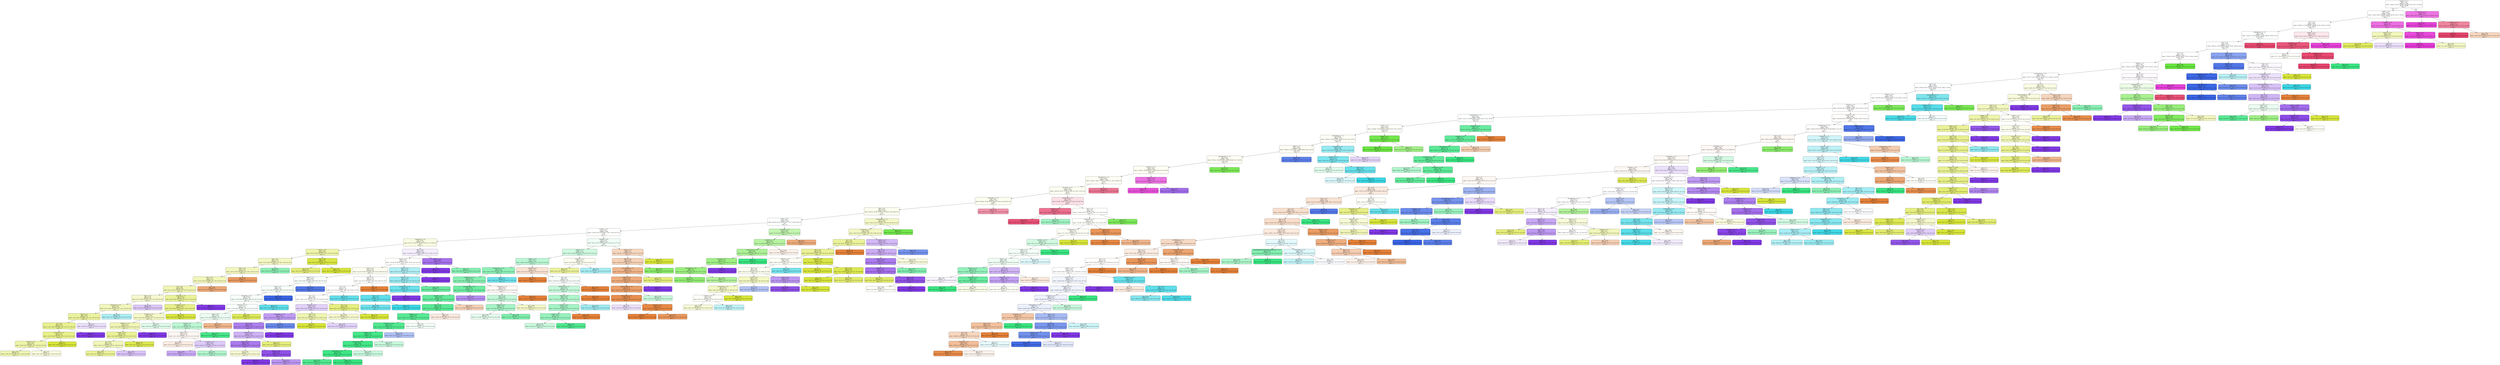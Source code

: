 digraph Tree {
node [shape=box, style="filled, rounded", color="black", fontname=helvetica] ;
edge [fontname=helvetica] ;
0 [label="mapped <= 5.5\ngini = 0.89\nsamples = 1599\nvalue = [298.75, 292.17, 256.02, 266.98, 291.95, 267.27, 265.83\n296.43, 217.38]\nclass = r", fillcolor="#ffffff"] ;
1 [label="doubly <= 0.5\ngini = 0.89\nsamples = 1582\nvalue = [292.9, 289.72, 256.02, 264.82, 291.95, 267.27, 261.96\n197.62, 197.62]\nclass = r", fillcolor="#ffffff"] ;
0 -> 1 [labeldistance=2.5, labelangle=45, headlabel="True"] ;
2 [label="prc <= 1.5\ngini = 0.88\nsamples = 1555\nvalue = [288.36, 277.48, 256.02, 264.82, 291.95, 265.92, 255.38\n118.57, 197.62]\nclass = e", fillcolor="#ffffff"] ;
1 -> 2 ;
3 [label="pathogenesis <= 11.5\ngini = 0.88\nsamples = 1531\nvalue = [285.11, 274.22, 256.02, 263.21, 290.42, 264.58, 251.9\n59.29, 128.45]\nclass = e", fillcolor="#feffff"] ;
2 -> 3 ;
4 [label="trans <= 2.5\ngini = 0.87\nsamples = 1524\nvalue = [283.16, 274.22, 256.02, 261.6, 290.42, 264.58, 251.52\n59.29, 79.05]\nclass = e", fillcolor="#feffff"] ;
3 -> 4 ;
5 [label="trcn <= 7.0\ngini = 0.87\nsamples = 1433\nvalue = [276.02, 263.61, 251.89, 255.67, 275.14, 169.22, 239.91\n59.29, 79.05]\nclass = r", fillcolor="#ffffff"] ;
4 -> 5 ;
6 [label="catalog <= 1.5\ngini = 0.87\nsamples = 1425\nvalue = [276.02, 263.61, 202.34, 255.67, 275.14, 169.22, 238.75\n59.29, 79.05]\nclass = r", fillcolor="#ffffff"] ;
5 -> 6 ;
7 [label="rearrangement <= 3.5\ngini = 0.86\nsamples = 1382\nvalue = [272.77, 257.9, 165.17, 255.14, 275.14, 169.22, 223.66\n19.76, 49.4]\nclass = e", fillcolor="#ffffff"] ;
6 -> 7 ;
8 [label="neor <= 2.0\ngini = 0.86\nsamples = 1243\nvalue = [253.94, 202.4, 165.17, 250.29, 273.61, 169.22, 179.54\n19.76, 49.4]\nclass = e", fillcolor="#fcfeff"] ;
7 -> 8 ;
9 [label="pcbasce <= 0.5\ngini = 0.86\nsamples = 1211\nvalue = [251.99, 202.4, 152.79, 244.37, 217.05, 166.54, 179.54\n19.76, 49.4]\nclass = r", fillcolor="#fffefe"] ;
8 -> 9 ;
10 [label="structure <= 4.5\ngini = 0.86\nsamples = 1204\nvalue = [251.99, 202.4, 123.88, 243.83, 214.0, 165.19, 179.54\n19.76, 49.4]\nclass = r", fillcolor="#fffefe"] ;
9 -> 10 ;
11 [label="transformants <= 1.5\ngini = 0.86\nsamples = 685\nvalue = [111.71, 152.62, 90.85, 155.02, 81.01, 37.61, 105.64\n19.76, 49.4]\nclass = g", fillcolor="#feffff"] ;
10 -> 11 ;
12 [label="macule <= 1.5\ngini = 0.86\nsamples = 644\nvalue = [108.46, 152.62, 86.72, 127.03, 81.01, 37.61, 105.25\n19.76, 49.4]\nclass = a", fillcolor="#fdfef7"] ;
11 -> 12 ;
13 [label="methodology <= 1.5\ngini = 0.86\nsamples = 634\nvalue = [108.46, 152.62, 57.81, 124.34, 81.01, 37.61, 105.25\n19.76, 49.4]\nclass = a", fillcolor="#fdfef6"] ;
12 -> 13 ;
14 [label="reader <= 1.5\ngini = 0.86\nsamples = 610\nvalue = [106.51, 151.8, 57.81, 117.88, 58.08, 34.92, 102.93\n19.76, 49.4]\nclass = a", fillcolor="#fdfdf3"] ;
13 -> 14 ;
15 [label="electroporator <= 1.5\ngini = 0.85\nsamples = 604\nvalue = [105.21, 150.98, 57.81, 117.88, 58.08, 24.17, 102.93\n19.76, 49.4]\nclass = a", fillcolor="#fdfdf3"] ;
14 -> 15 ;
16 [label="parental <= 11.5\ngini = 0.85\nsamples = 600\nvalue = [105.21, 150.98, 37.16, 117.88, 55.03, 24.17, 102.93\n19.76, 49.4]\nclass = a", fillcolor="#fdfdf3"] ;
15 -> 16 ;
17 [label="dimensional <= 2.5\ngini = 0.84\nsamples = 590\nvalue = [105.21, 150.17, 37.16, 117.88, 53.5, 24.17, 99.06, 0.0\n49.4]\nclass = a", fillcolor="#fdfdf3"] ;
16 -> 17 ;
18 [label="pancreatic <= 0.5\ngini = 0.84\nsamples = 584\nvalue = [103.26, 150.17, 37.16, 117.88, 53.5, 24.17, 97.51, 0.0\n39.52]\nclass = a", fillcolor="#fcfdf2"] ;
17 -> 18 ;
19 [label="neomorphic <= 3.0\ngini = 0.83\nsamples = 511\nvalue = [87.68, 135.48, 33.03, 100.65, 50.44, 22.83, 88.22, 0.0\n9.88]\nclass = a", fillcolor="#fcfdef"] ;
18 -> 19 ;
20 [label="daily <= 0.5\ngini = 0.82\nsamples = 505\nvalue = [87.03, 135.48, 33.03, 97.43, 48.91, 22.83, 88.22, 0.0\n0.0]\nclass = a", fillcolor="#fbfded"] ;
19 -> 20 ;
21 [label="poorer <= 0.5\ngini = 0.82\nsamples = 418\nvalue = [81.18, 92.22, 28.91, 95.27, 41.27, 18.8, 63.85, 0.0\n0.0]\nclass = g", fillcolor="#fdfffe"] ;
20 -> 21 ;
22 [label="function <= 5.5\ngini = 0.81\nsamples = 388\nvalue = [74.04, 91.41, 8.26, 88.27, 38.21, 18.8, 60.75, 0.0\n0.0]\nclass = a", fillcolor="#fffffd"] ;
21 -> 22 ;
23 [label="suggesting <= 0.5\ngini = 0.78\nsamples = 221\nvalue = [22.73, 72.64, 0.0, 27.99, 24.46, 14.77, 47.98, 0.0\n0.0]\nclass = a", fillcolor="#f9fbe1"] ;
22 -> 23 ;
24 [label="routine <= 0.5\ngini = 0.67\nsamples = 85\nvalue = [9.74, 47.34, 0.0, 8.07, 6.11, 4.03, 14.7, 0.0, 0.0]\nclass = a", fillcolor="#eef4a9"] ;
23 -> 24 ;
25 [label="heat <= 0.5\ngini = 0.73\nsamples = 71\nvalue = [9.74, 32.65, 0.0, 8.07, 6.11, 4.03, 13.93, 0.0, 0.0]\nclass = a", fillcolor="#f3f7c2"] ;
24 -> 25 ;
26 [label="tube <= 0.5\ngini = 0.71\nsamples = 67\nvalue = [9.74, 32.65, 0.0, 4.84, 6.11, 2.69, 13.93, 0.0, 0.0]\nclass = a", fillcolor="#f2f6bd"] ;
25 -> 26 ;
27 [label="silico <= 0.5\ngini = 0.7\nsamples = 64\nvalue = [7.79, 32.65, 0.0, 4.84, 6.11, 2.69, 13.54, 0.0, 0.0]\nclass = a", fillcolor="#f1f6b9"] ;
26 -> 27 ;
28 [label="rate <= 0.5\ngini = 0.68\nsamples = 60\nvalue = [5.2, 32.65, 0.0, 4.31, 6.11, 2.69, 13.16, 0.0, 0.0]\nclass = a", fillcolor="#f0f5b3"] ;
27 -> 28 ;
29 [label="lower <= 0.5\ngini = 0.76\nsamples = 31\nvalue = [5.2, 13.06, 0.0, 2.15, 6.11, 1.34, 5.42, 0.0, 0.0]\nclass = a", fillcolor="#f5f8cc"] ;
28 -> 29 ;
30 [label="background <= 0.5\ngini = 0.68\nsamples = 22\nvalue = [2.6, 13.06, 0.0, 1.61, 6.11, 1.34, 1.55, 0.0, 0.0]\nclass = a", fillcolor="#f1f6bb"] ;
29 -> 30 ;
31 [label="panel <= 1.5\ngini = 0.64\nsamples = 17\nvalue = [2.6, 10.61, 0.0, 1.08, 1.53, 1.34, 1.55, 0.0, 0.0]\nclass = a", fillcolor="#ebf29d"] ;
30 -> 31 ;
32 [label="src <= 0.5\ngini = 0.59\nsamples = 15\nvalue = [1.95, 10.61, 0.0, 1.08, 1.53, 1.34, 0.77, 0.0, 0.0]\nclass = a", fillcolor="#e8f08f"] ;
31 -> 32 ;
33 [label="successful <= 1.0\ngini = 0.55\nsamples = 13\nvalue = [1.95, 10.61, 0.0, 1.08, 1.53, 1.34, 0.0, 0.0, 0.0]\nclass = a", fillcolor="#e7f089"] ;
32 -> 33 ;
34 [label="terminal <= 0.5\ngini = 0.66\nsamples = 11\nvalue = [1.95, 6.53, 0.0, 1.08, 1.53, 1.34, 0.0, 0.0, 0.0]\nclass = a", fillcolor="#eef4a8"] ;
33 -> 34 ;
35 [label="gini = 0.65\nsamples = 9\nvalue = [1.95, 4.9, 0.0, 1.08, 1.53, 0.0, 0.0, 0.0, 0.0]\nclass = a", fillcolor="#eff5b1"] ;
34 -> 35 ;
36 [label="gini = 0.5\nsamples = 2\nvalue = [0.0, 1.63, 0.0, 0.0, 0.0, 1.34, 0.0, 0.0, 0.0]\nclass = a", fillcolor="#f8fadc"] ;
34 -> 36 ;
37 [label="gini = 0.0\nsamples = 2\nvalue = [0.0, 4.08, 0.0, 0.0, 0.0, 0.0, 0.0, 0.0, 0.0]\nclass = a", fillcolor="#d7e539"] ;
33 -> 37 ;
38 [label="gini = 0.0\nsamples = 2\nvalue = [0.0, 0.0, 0.0, 0.0, 0.0, 0.0, 0.77, 0.0, 0.0]\nclass = 1", fillcolor="#8139e5"] ;
32 -> 38 ;
39 [label="gini = 0.5\nsamples = 2\nvalue = [0.65, 0.0, 0.0, 0.0, 0.0, 0.0, 0.77, 0.0, 0.0]\nclass = 1", fillcolor="#ebdffb"] ;
31 -> 39 ;
40 [label="gini = 0.52\nsamples = 5\nvalue = [0.0, 2.45, 0.0, 0.54, 4.59, 0.0, 0.0, 0.0, 0.0]\nclass = e", fillcolor="#aceef4"] ;
30 -> 40 ;
41 [label="gini = 0.55\nsamples = 9\nvalue = [2.6, 0.0, 0.0, 0.54, 0.0, 0.0, 3.87, 0.0, 0.0]\nclass = 1", fillcolor="#dbc6f7"] ;
29 -> 41 ;
42 [label="examined <= 2.5\ngini = 0.53\nsamples = 29\nvalue = [0.0, 19.59, 0.0, 2.15, 0.0, 1.34, 7.74, 0.0, 0.0]\nclass = a", fillcolor="#eaf299"] ;
28 -> 42 ;
43 [label="incubation <= 0.5\ngini = 0.49\nsamples = 27\nvalue = [0.0, 19.59, 0.0, 2.15, 0.0, 1.34, 5.8, 0.0, 0.0]\nclass = a", fillcolor="#e7ef89"] ;
42 -> 43 ;
44 [label="unrelated <= 0.5\ngini = 0.64\nsamples = 19\nvalue = [0.0, 8.98, 0.0, 2.15, 0.0, 1.34, 5.42, 0.0, 0.0]\nclass = a", fillcolor="#f4f8c6"] ;
43 -> 44 ;
45 [label="inhibitory <= 2.5\ngini = 0.51\nsamples = 16\nvalue = [0.0, 8.98, 0.0, 0.54, 0.0, 0.0, 5.42, 0.0, 0.0]\nclass = a", fillcolor="#f0f5b5"] ;
44 -> 45 ;
46 [label="terminal <= 0.5\ngini = 0.46\nsamples = 13\nvalue = [0.0, 8.98, 0.0, 0.54, 0.0, 0.0, 3.87, 0.0, 0.0]\nclass = a", fillcolor="#eaf195"] ;
45 -> 46 ;
47 [label="ph <= 0.5\ngini = 0.52\nsamples = 10\nvalue = [0.0, 5.71, 0.0, 0.54, 0.0, 0.0, 3.48, 0.0, 0.0]\nclass = a", fillcolor="#f1f6b8"] ;
46 -> 47 ;
48 [label="gini = 0.44\nsamples = 8\nvalue = [0.0, 5.71, 0.0, 0.0, 0.0, 0.0, 2.71, 0.0, 0.0]\nclass = a", fillcolor="#eaf197"] ;
47 -> 48 ;
49 [label="gini = 0.48\nsamples = 2\nvalue = [0.0, 0.0, 0.0, 0.54, 0.0, 0.0, 0.77, 0.0, 0.0]\nclass = 1", fillcolor="#d9c3f7"] ;
47 -> 49 ;
50 [label="gini = 0.19\nsamples = 3\nvalue = [0.0, 3.26, 0.0, 0.0, 0.0, 0.0, 0.39, 0.0, 0.0]\nclass = a", fillcolor="#dce850"] ;
46 -> 50 ;
51 [label="gini = 0.0\nsamples = 3\nvalue = [0.0, 0.0, 0.0, 0.0, 0.0, 0.0, 1.55, 0.0, 0.0]\nclass = 1", fillcolor="#8139e5"] ;
45 -> 51 ;
52 [label="gini = 0.5\nsamples = 3\nvalue = [0.0, 0.0, 0.0, 1.61, 0.0, 1.34, 0.0, 0.0, 0.0]\nclass = g", fillcolor="#defbea"] ;
44 -> 52 ;
53 [label="gini = 0.07\nsamples = 8\nvalue = [0.0, 10.61, 0.0, 0.0, 0.0, 0.0, 0.39, 0.0, 0.0]\nclass = a", fillcolor="#d8e640"] ;
43 -> 53 ;
54 [label="gini = 0.0\nsamples = 2\nvalue = [0.0, 0.0, 0.0, 0.0, 0.0, 0.0, 1.93, 0.0, 0.0]\nclass = 1", fillcolor="#8139e5"] ;
42 -> 54 ;
55 [label="gini = 0.42\nsamples = 4\nvalue = [2.6, 0.0, 0.0, 0.54, 0.0, 0.0, 0.39, 0.0, 0.0]\nclass = r", fillcolor="#eda876"] ;
27 -> 55 ;
56 [label="gini = 0.28\nsamples = 3\nvalue = [1.95, 0.0, 0.0, 0.0, 0.0, 0.0, 0.39, 0.0, 0.0]\nclass = r", fillcolor="#ea9a60"] ;
26 -> 56 ;
57 [label="gini = 0.41\nsamples = 4\nvalue = [0.0, 0.0, 0.0, 3.23, 0.0, 1.34, 0.0, 0.0, 0.0]\nclass = g", fillcolor="#8bf0b5"] ;
25 -> 57 ;
58 [label="table <= 8.0\ngini = 0.1\nsamples = 14\nvalue = [0.0, 14.69, 0.0, 0.0, 0.0, 0.0, 0.77, 0.0, 0.0]\nclass = a", fillcolor="#d9e643"] ;
24 -> 58 ;
59 [label="gini = 0.36\nsamples = 4\nvalue = [0.0, 2.45, 0.0, 0.0, 0.0, 0.0, 0.77, 0.0, 0.0]\nclass = a", fillcolor="#e4ed78"] ;
58 -> 59 ;
60 [label="gini = 0.0\nsamples = 10\nvalue = [0.0, 12.24, 0.0, 0.0, 0.0, 0.0, 0.0, 0.0, 0.0]\nclass = a", fillcolor="#d7e539"] ;
58 -> 60 ;
61 [label="blast <= 0.5\ngini = 0.81\nsamples = 136\nvalue = [12.99, 25.3, 0.0, 19.92, 18.34, 10.74, 33.28, 0.0, 0.0]\nclass = 1", fillcolor="#f4eefd"] ;
23 -> 61 ;
62 [label="plasma <= 0.5\ngini = 0.82\nsamples = 117\nvalue = [12.99, 24.48, 0.0, 17.76, 18.34, 10.74, 23.6, 0.0, 0.0]\nclass = a", fillcolor="#fffffd"] ;
61 -> 62 ;
63 [label="assay <= 2.5\ngini = 0.81\nsamples = 95\nvalue = [12.34, 24.48, 0.0, 13.99, 7.64, 10.74, 18.96, 0.0, 0.0]\nclass = a", fillcolor="#fcfdef"] ;
62 -> 63 ;
64 [label="repeat <= 2.5\ngini = 0.82\nsamples = 41\nvalue = [8.44, 8.98, 0.0, 10.23, 4.59, 8.06, 3.87, 0.0, 0.0]\nclass = g", fillcolor="#f8fefb"] ;
63 -> 64 ;
65 [label="txnip <= 1.0\ngini = 0.8\nsamples = 38\nvalue = [7.79, 8.98, 0.0, 10.23, 4.59, 2.69, 3.87, 0.0, 0.0]\nclass = g", fillcolor="#f7fefa"] ;
64 -> 65 ;
66 [label="decreasing <= 0.5\ngini = 0.78\nsamples = 36\nvalue = [7.79, 8.98, 0.0, 10.23, 4.59, 0.0, 3.87, 0.0, 0.0]\nclass = g", fillcolor="#f6fef9"] ;
65 -> 66 ;
67 [label="distinctive <= 0.5\ngini = 0.75\nsamples = 34\nvalue = [7.79, 8.98, 0.0, 9.69, 1.53, 0.0, 3.87, 0.0, 0.0]\nclass = g", fillcolor="#f9fefb"] ;
66 -> 67 ;
68 [label="make <= 0.5\ngini = 0.73\nsamples = 29\nvalue = [7.79, 4.08, 0.0, 9.69, 1.53, 0.0, 3.1, 0.0, 0.0]\nclass = g", fillcolor="#ebfcf2"] ;
67 -> 68 ;
69 [label="normal <= 1.5\ngini = 0.7\nsamples = 24\nvalue = [3.9, 2.45, 0.0, 9.69, 1.53, 0.0, 3.1, 0.0, 0.0]\nclass = g", fillcolor="#bbf6d3"] ;
68 -> 69 ;
70 [label="protein <= 2.5\ngini = 0.78\nsamples = 17\nvalue = [3.9, 2.45, 0.0, 3.23, 1.53, 0.0, 2.71, 0.0, 0.0]\nclass = r", fillcolor="#fdf7f3"] ;
69 -> 70 ;
71 [label="gini = 0.66\nsamples = 7\nvalue = [3.25, 2.45, 0.0, 2.15, 0.0, 0.0, 0.0, 0.0, 0.0]\nclass = r", fillcolor="#fbece2"] ;
70 -> 71 ;
72 [label="according <= 2.5\ngini = 0.68\nsamples = 10\nvalue = [0.65, 0.0, 0.0, 1.08, 1.53, 0.0, 2.71, 0.0, 0.0]\nclass = 1", fillcolor="#ddcaf8"] ;
70 -> 72 ;
73 [label="gini = 0.46\nsamples = 7\nvalue = [0.0, 0.0, 0.0, 0.0, 1.53, 0.0, 2.71, 0.0, 0.0]\nclass = 1", fillcolor="#c8a9f4"] ;
72 -> 73 ;
74 [label="gini = 0.47\nsamples = 3\nvalue = [0.65, 0.0, 0.0, 1.08, 0.0, 0.0, 0.0, 0.0, 0.0]\nclass = g", fillcolor="#b0f5cd"] ;
72 -> 74 ;
75 [label="gini = 0.11\nsamples = 7\nvalue = [0.0, 0.0, 0.0, 6.46, 0.0, 0.0, 0.39, 0.0, 0.0]\nclass = g", fillcolor="#45e789"] ;
69 -> 75 ;
76 [label="gini = 0.42\nsamples = 5\nvalue = [3.9, 1.63, 0.0, 0.0, 0.0, 0.0, 0.0, 0.0, 0.0]\nclass = r", fillcolor="#f0b68c"] ;
68 -> 76 ;
77 [label="gini = 0.24\nsamples = 5\nvalue = [0.0, 4.9, 0.0, 0.0, 0.0, 0.0, 0.77, 0.0, 0.0]\nclass = a", fillcolor="#dde958"] ;
67 -> 77 ;
78 [label="gini = 0.25\nsamples = 2\nvalue = [0.0, 0.0, 0.0, 0.54, 3.06, 0.0, 0.0, 0.0, 0.0]\nclass = e", fillcolor="#5cdeea"] ;
66 -> 78 ;
79 [label="gini = -0.0\nsamples = 2\nvalue = [0.0, 0.0, 0.0, 0.0, 0.0, 2.69, 0.0, 0.0, 0.0]\nclass = (", fillcolor="#3964e5"] ;
65 -> 79 ;
80 [label="gini = 0.19\nsamples = 3\nvalue = [0.65, 0.0, 0.0, 0.0, 0.0, 5.37, 0.0, 0.0, 0.0]\nclass = (", fillcolor="#5177e8"] ;
64 -> 80 ;
81 [label="good <= 3.5\ngini = 0.73\nsamples = 54\nvalue = [3.9, 15.51, 0.0, 3.77, 3.06, 2.69, 15.09, 0.0, 0.0]\nclass = a", fillcolor="#fefffc"] ;
63 -> 81 ;
82 [label="xm <= 0.5\ngini = 0.71\nsamples = 52\nvalue = [1.3, 15.51, 0.0, 3.77, 3.06, 2.69, 15.09, 0.0, 0.0]\nclass = a", fillcolor="#fefffc"] ;
81 -> 82 ;
83 [label="life <= 0.5\ngini = 0.66\nsamples = 50\nvalue = [0.65, 15.51, 0.0, 3.77, 0.0, 2.69, 15.09, 0.0, 0.0]\nclass = a", fillcolor="#fefffb"] ;
82 -> 83 ;
84 [label="literature <= 0.5\ngini = 0.66\nsamples = 39\nvalue = [0.65, 8.98, 0.0, 2.69, 0.0, 2.69, 13.54, 0.0, 0.0]\nclass = 1", fillcolor="#e2d1f9"] ;
83 -> 84 ;
85 [label="hydrophobic <= 0.5\ngini = 0.61\nsamples = 28\nvalue = [0.65, 2.45, 0.0, 1.61, 0.0, 2.69, 10.06, 0.0, 0.0]\nclass = 1", fillcolor="#c09cf2"] ;
84 -> 85 ;
86 [label="pro <= 0.5\ngini = 0.45\nsamples = 26\nvalue = [0.0, 2.45, 0.0, 1.61, 0.0, 0.0, 10.06, 0.0, 0.0]\nclass = 1", fillcolor="#ad7eee"] ;
85 -> 86 ;
87 [label="molecule <= 4.0\ngini = 0.59\nsamples = 16\nvalue = [0.0, 2.45, 0.0, 1.61, 0.0, 0.0, 5.03, 0.0, 0.0]\nclass = 1", fillcolor="#ceb2f5"] ;
86 -> 87 ;
88 [label="support <= 0.5\ngini = 0.43\nsamples = 13\nvalue = [0.0, 0.82, 0.0, 1.08, 0.0, 0.0, 5.03, 0.0, 0.0]\nclass = 1", fillcolor="#aa79ed"] ;
87 -> 88 ;
89 [label="gini = 0.64\nsamples = 3\nvalue = [0.0, 0.82, 0.0, 0.54, 0.0, 0.0, 0.39, 0.0, 0.0]\nclass = a", fillcolor="#f6f9d1"] ;
88 -> 89 ;
90 [label="shown <= 12.0\ngini = 0.19\nsamples = 10\nvalue = [0.0, 0.0, 0.0, 0.54, 0.0, 0.0, 4.64, 0.0, 0.0]\nclass = 1", fillcolor="#9050e8"] ;
88 -> 90 ;
91 [label="gini = 0.0\nsamples = 6\nvalue = [0.0, 0.0, 0.0, 0.0, 0.0, 0.0, 3.48, 0.0, 0.0]\nclass = 1", fillcolor="#8139e5"] ;
90 -> 91 ;
92 [label="gini = 0.43\nsamples = 4\nvalue = [0.0, 0.0, 0.0, 0.54, 0.0, 0.0, 1.16, 0.0, 0.0]\nclass = 1", fillcolor="#bb95f1"] ;
90 -> 92 ;
93 [label="gini = 0.37\nsamples = 3\nvalue = [0.0, 1.63, 0.0, 0.54, 0.0, 0.0, 0.0, 0.0, 0.0]\nclass = a", fillcolor="#e4ee7a"] ;
87 -> 93 ;
94 [label="gini = 0.0\nsamples = 10\nvalue = [0.0, 0.0, 0.0, 0.0, 0.0, 0.0, 5.03, 0.0, 0.0]\nclass = 1", fillcolor="#8139e5"] ;
86 -> 94 ;
95 [label="gini = 0.31\nsamples = 2\nvalue = [0.65, 0.0, 0.0, 0.0, 0.0, 2.69, 0.0, 0.0, 0.0]\nclass = (", fillcolor="#6989eb"] ;
85 -> 95 ;
96 [label="exon <= 2.0\ngini = 0.55\nsamples = 11\nvalue = [0.0, 6.53, 0.0, 1.08, 0.0, 0.0, 3.48, 0.0, 0.0]\nclass = a", fillcolor="#eff5b0"] ;
84 -> 96 ;
97 [label="gini = 0.0\nsamples = 3\nvalue = [0.0, 4.08, 0.0, 0.0, 0.0, 0.0, 0.0, 0.0, 0.0]\nclass = a", fillcolor="#d7e539"] ;
96 -> 97 ;
98 [label="gini = 0.61\nsamples = 8\nvalue = [0.0, 2.45, 0.0, 1.08, 0.0, 0.0, 3.48, 0.0, 0.0]\nclass = 1", fillcolor="#e2d2f9"] ;
96 -> 98 ;
99 [label="tris <= 3.5\ngini = 0.45\nsamples = 11\nvalue = [0.0, 6.53, 0.0, 1.08, 0.0, 0.0, 1.55, 0.0, 0.0]\nclass = a", fillcolor="#e5ee7d"] ;
83 -> 99 ;
100 [label="gini = 0.63\nsamples = 8\nvalue = [0.0, 2.45, 0.0, 1.08, 0.0, 0.0, 1.55, 0.0, 0.0]\nclass = a", fillcolor="#f5f8cc"] ;
99 -> 100 ;
101 [label="gini = -0.0\nsamples = 3\nvalue = [0.0, 4.08, 0.0, 0.0, 0.0, 0.0, 0.0, 0.0, 0.0]\nclass = a", fillcolor="#d7e539"] ;
99 -> 101 ;
102 [label="gini = 0.29\nsamples = 2\nvalue = [0.65, 0.0, 0.0, 0.0, 3.06, 0.0, 0.0, 0.0, 0.0]\nclass = e", fillcolor="#63dfeb"] ;
82 -> 102 ;
103 [label="gini = 0.0\nsamples = 2\nvalue = [2.6, 0.0, 0.0, 0.0, 0.0, 0.0, 0.0, 0.0, 0.0]\nclass = r", fillcolor="#e58139"] ;
81 -> 103 ;
104 [label="turned <= 0.5\ngini = 0.61\nsamples = 22\nvalue = [0.65, 0.0, 0.0, 3.77, 10.7, 0.0, 4.64, 0.0, 0.0]\nclass = e", fillcolor="#b0eff5"] ;
62 -> 104 ;
105 [label="diffuse <= 1.0\ngini = 0.54\nsamples = 17\nvalue = [0.65, 0.0, 0.0, 3.77, 10.7, 0.0, 1.93, 0.0, 0.0]\nclass = e", fillcolor="#98eaf1"] ;
104 -> 105 ;
106 [label="hematoxylin <= 2.5\ngini = 0.36\nsamples = 12\nvalue = [0.0, 0.0, 0.0, 1.08, 10.7, 0.0, 1.93, 0.0, 0.0]\nclass = e", fillcolor="#6ce1ec"] ;
105 -> 106 ;
107 [label="men <= 7.0\ngini = 0.3\nsamples = 10\nvalue = [0.0, 0.0, 0.0, 1.08, 10.7, 0.0, 1.16, 0.0, 0.0]\nclass = e", fillcolor="#5fdfea"] ;
106 -> 107 ;
108 [label="gini = 0.38\nsamples = 8\nvalue = [0.0, 0.0, 0.0, 1.08, 7.64, 0.0, 1.16, 0.0, 0.0]\nclass = e", fillcolor="#6ce1ec"] ;
107 -> 108 ;
109 [label="gini = -0.0\nsamples = 2\nvalue = [0.0, 0.0, 0.0, 0.0, 3.06, 0.0, 0.0, 0.0, 0.0]\nclass = e", fillcolor="#39d7e5"] ;
107 -> 109 ;
110 [label="gini = 0.0\nsamples = 2\nvalue = [0.0, 0.0, 0.0, 0.0, 0.0, 0.0, 0.77, 0.0, 0.0]\nclass = 1", fillcolor="#8139e5"] ;
106 -> 110 ;
111 [label="gini = 0.31\nsamples = 5\nvalue = [0.65, 0.0, 0.0, 2.69, 0.0, 0.0, 0.0, 0.0, 0.0]\nclass = g", fillcolor="#69eb9f"] ;
105 -> 111 ;
112 [label="gini = 0.0\nsamples = 5\nvalue = [0.0, 0.0, 0.0, 0.0, 0.0, 0.0, 2.71, 0.0, 0.0]\nclass = 1", fillcolor="#8139e5"] ;
104 -> 112 ;
113 [label="derived <= 12.5\ngini = 0.38\nsamples = 19\nvalue = [0.0, 0.82, 0.0, 2.15, 0.0, 0.0, 9.67, 0.0, 0.0]\nclass = 1", fillcolor="#a571ec"] ;
61 -> 113 ;
114 [label="gini = -0.0\nsamples = 15\nvalue = [0.0, 0.0, 0.0, 0.0, 0.0, 0.0, 9.67, 0.0, 0.0]\nclass = 1", fillcolor="#8139e5"] ;
113 -> 114 ;
115 [label="gini = 0.4\nsamples = 4\nvalue = [0.0, 0.82, 0.0, 2.15, 0.0, 0.0, 0.0, 0.0, 0.0]\nclass = g", fillcolor="#84efb1"] ;
113 -> 115 ;
116 [label="undergo <= 0.5\ngini = 0.75\nsamples = 167\nvalue = [51.31, 18.77, 8.26, 60.29, 13.76, 4.03, 12.77, 0.0\n0.0]\nclass = g", fillcolor="#f0fdf5"] ;
22 -> 116 ;
117 [label="setting <= 1.5\ngini = 0.72\nsamples = 133\nvalue = [33.12, 13.06, 0.0, 57.06, 13.76, 4.03, 9.67, 0.0, 0.0]\nclass = g", fillcolor="#cef9e0"] ;
116 -> 117 ;
118 [label="unlikely <= 0.5\ngini = 0.63\nsamples = 119\nvalue = [29.87, 4.08, 0.0, 57.06, 6.11, 1.34, 8.51, 0.0, 0.0]\nclass = g", fillcolor="#b9f6d3"] ;
117 -> 118 ;
119 [label="zimmermann <= 0.5\ngini = 0.57\nsamples = 80\nvalue = [8.44, 4.08, 0.0, 41.45, 4.59, 1.34, 6.19, 0.0, 0.0]\nclass = g", fillcolor="#8ef0b7"] ;
118 -> 119 ;
120 [label="suggesting <= 4.5\ngini = 0.53\nsamples = 78\nvalue = [8.44, 4.08, 0.0, 41.45, 1.53, 1.34, 5.42, 0.0, 0.0]\nclass = g", fillcolor="#86efb2"] ;
119 -> 120 ;
121 [label="corresponding <= 6.5\ngini = 0.41\nsamples = 61\nvalue = [2.6, 1.63, 0.0, 36.06, 1.53, 1.34, 4.26, 0.0, 0.0]\nclass = g", fillcolor="#6deca2"] ;
120 -> 121 ;
122 [label="modulator <= 0.5\ngini = 0.34\nsamples = 56\nvalue = [2.6, 0.82, 0.0, 36.06, 1.53, 1.34, 2.32, 0.0, 0.0]\nclass = g", fillcolor="#62ea9b"] ;
121 -> 122 ;
123 [label="locus <= 2.5\ngini = 0.28\nsamples = 53\nvalue = [1.3, 0.0, 0.0, 36.06, 1.53, 1.34, 2.32, 0.0, 0.0]\nclass = g", fillcolor="#59e995"] ;
122 -> 123 ;
124 [label="damage <= 7.5\ngini = 0.26\nsamples = 51\nvalue = [0.65, 0.0, 0.0, 35.53, 1.53, 1.34, 2.32, 0.0, 0.0]\nclass = g", fillcolor="#57e994"] ;
123 -> 124 ;
125 [label="increased <= 18.0\ngini = 0.21\nsamples = 47\nvalue = [0.65, 0.0, 0.0, 33.91, 0.0, 1.34, 2.32, 0.0, 0.0]\nclass = g", fillcolor="#51e890"] ;
124 -> 125 ;
126 [label="delayed <= 0.5\ngini = 0.1\nsamples = 44\nvalue = [0.0, 0.0, 0.0, 33.91, 0.0, 0.0, 1.93, 0.0, 0.0]\nclass = g", fillcolor="#44e688"] ;
125 -> 126 ;
127 [label="represented <= 0.5\ngini = 0.08\nsamples = 42\nvalue = [0.0, 0.0, 0.0, 33.37, 0.0, 0.0, 1.55, 0.0, 0.0]\nclass = g", fillcolor="#42e687"] ;
126 -> 127 ;
128 [label="observation <= 0.5\ngini = 0.05\nsamples = 39\nvalue = [0.0, 0.0, 0.0, 32.3, 0.0, 0.0, 0.77, 0.0, 0.0]\nclass = g", fillcolor="#3ee684"] ;
127 -> 128 ;
129 [label="gini = 0.19\nsamples = 7\nvalue = [0.0, 0.0, 0.0, 6.46, 0.0, 0.0, 0.77, 0.0, 0.0]\nclass = g", fillcolor="#51e890"] ;
128 -> 129 ;
130 [label="gini = 0.0\nsamples = 32\nvalue = [0.0, 0.0, 0.0, 25.84, 0.0, 0.0, 0.0, 0.0, 0.0]\nclass = g", fillcolor="#39e581"] ;
128 -> 130 ;
131 [label="gini = 0.49\nsamples = 3\nvalue = [0.0, 0.0, 0.0, 1.08, 0.0, 0.0, 0.77, 0.0, 0.0]\nclass = g", fillcolor="#c7f8dc"] ;
127 -> 131 ;
132 [label="gini = 0.49\nsamples = 2\nvalue = [0.0, 0.0, 0.0, 0.54, 0.0, 0.0, 0.39, 0.0, 0.0]\nclass = g", fillcolor="#c7f8dc"] ;
126 -> 132 ;
133 [label="gini = 0.58\nsamples = 3\nvalue = [0.65, 0.0, 0.0, 0.0, 0.0, 1.34, 0.39, 0.0, 0.0]\nclass = (", fillcolor="#b0c1f5"] ;
125 -> 133 ;
134 [label="gini = 0.5\nsamples = 4\nvalue = [0.0, 0.0, 0.0, 1.61, 1.53, 0.0, 0.0, 0.0, 0.0]\nclass = g", fillcolor="#f4fef8"] ;
124 -> 134 ;
135 [label="gini = 0.5\nsamples = 2\nvalue = [0.65, 0.0, 0.0, 0.54, 0.0, 0.0, 0.0, 0.0, 0.0]\nclass = r", fillcolor="#fbe9dd"] ;
123 -> 135 ;
136 [label="gini = 0.47\nsamples = 3\nvalue = [1.3, 0.82, 0.0, 0.0, 0.0, 0.0, 0.0, 0.0, 0.0]\nclass = r", fillcolor="#f5d0b5"] ;
122 -> 136 ;
137 [label="gini = 0.42\nsamples = 5\nvalue = [0.0, 0.82, 0.0, 0.0, 0.0, 0.0, 1.93, 0.0, 0.0]\nclass = 1", fillcolor="#b68df0"] ;
121 -> 137 ;
138 [label="integrated <= 1.0\ngini = 0.68\nsamples = 17\nvalue = [5.85, 2.45, 0.0, 5.38, 0.0, 0.0, 1.16, 0.0, 0.0]\nclass = r", fillcolor="#fef9f5"] ;
120 -> 138 ;
139 [label="ecori <= 0.5\ngini = 0.68\nsamples = 15\nvalue = [2.6, 2.45, 0.0, 5.38, 0.0, 0.0, 1.16, 0.0, 0.0]\nclass = g", fillcolor="#c2f7d8"] ;
138 -> 139 ;
140 [label="stability <= 0.5\ngini = 0.53\nsamples = 11\nvalue = [2.6, 0.82, 0.0, 5.38, 0.0, 0.0, 0.0, 0.0, 0.0]\nclass = g", fillcolor="#a6f3c6"] ;
139 -> 140 ;
141 [label="gini = 0.64\nsamples = 4\nvalue = [1.3, 0.82, 0.0, 1.61, 0.0, 0.0, 0.0, 0.0, 0.0]\nclass = g", fillcolor="#e5fcef"] ;
140 -> 141 ;
142 [label="gini = 0.38\nsamples = 7\nvalue = [1.3, 0.0, 0.0, 3.77, 0.0, 0.0, 0.0, 0.0, 0.0]\nclass = g", fillcolor="#7deeac"] ;
140 -> 142 ;
143 [label="gini = 0.49\nsamples = 4\nvalue = [0.0, 1.63, 0.0, 0.0, 0.0, 0.0, 1.16, 0.0, 0.0]\nclass = a", fillcolor="#f3f7c6"] ;
139 -> 143 ;
144 [label="gini = 0.0\nsamples = 2\nvalue = [3.25, 0.0, 0.0, 0.0, 0.0, 0.0, 0.0, 0.0, 0.0]\nclass = r", fillcolor="#e58139"] ;
138 -> 144 ;
145 [label="gini = 0.32\nsamples = 2\nvalue = [0.0, 0.0, 0.0, 0.0, 3.06, 0.0, 0.77, 0.0, 0.0]\nclass = e", fillcolor="#6be1ec"] ;
119 -> 145 ;
146 [label="required <= 0.5\ngini = 0.57\nsamples = 39\nvalue = [21.43, 0.0, 0.0, 15.61, 1.53, 0.0, 2.32, 0.0, 0.0]\nclass = r", fillcolor="#f9e2d1"] ;
118 -> 146 ;
147 [label="gini = 0.0\nsamples = 3\nvalue = [6.49, 0.0, 0.0, 0.0, 0.0, 0.0, 0.0, 0.0, 0.0]\nclass = r", fillcolor="#e58139"] ;
146 -> 147 ;
148 [label="gal <= 0.5\ngini = 0.6\nsamples = 36\nvalue = [14.94, 0.0, 0.0, 15.61, 1.53, 0.0, 2.32, 0.0, 0.0]\nclass = g", fillcolor="#f8fefb"] ;
146 -> 148 ;
149 [label="determined <= 5.5\ngini = 0.59\nsamples = 32\nvalue = [9.74, 0.0, 0.0, 15.61, 1.53, 0.0, 2.32, 0.0, 0.0]\nclass = g", fillcolor="#c3f7d9"] ;
148 -> 149 ;
150 [label="charged <= 0.5\ngini = 0.58\nsamples = 30\nvalue = [7.79, 0.0, 0.0, 15.61, 1.53, 0.0, 2.32, 0.0, 0.0]\nclass = g", fillcolor="#aff5cc"] ;
149 -> 150 ;
151 [label="pearson <= 0.5\ngini = 0.51\nsamples = 27\nvalue = [7.79, 0.0, 0.0, 15.61, 0.0, 0.0, 1.55, 0.0, 0.0]\nclass = g", fillcolor="#a5f3c6"] ;
150 -> 151 ;
152 [label="include <= 0.5\ngini = 0.48\nsamples = 25\nvalue = [6.49, 0.0, 0.0, 15.61, 0.0, 0.0, 1.55, 0.0, 0.0]\nclass = g", fillcolor="#96f1bc"] ;
151 -> 152 ;
153 [label="gini = 0.53\nsamples = 16\nvalue = [6.49, 0.0, 0.0, 9.15, 0.0, 0.0, 0.77, 0.0, 0.0]\nclass = g", fillcolor="#caf8dd"] ;
152 -> 153 ;
154 [label="gini = 0.19\nsamples = 9\nvalue = [0.0, 0.0, 0.0, 6.46, 0.0, 0.0, 0.77, 0.0, 0.0]\nclass = g", fillcolor="#51e890"] ;
152 -> 154 ;
155 [label="gini = -0.0\nsamples = 2\nvalue = [1.3, 0.0, 0.0, 0.0, 0.0, 0.0, 0.0, 0.0, 0.0]\nclass = r", fillcolor="#e58139"] ;
151 -> 155 ;
156 [label="gini = 0.45\nsamples = 3\nvalue = [0.0, 0.0, 0.0, 0.0, 1.53, 0.0, 0.77, 0.0, 0.0]\nclass = e", fillcolor="#9debf2"] ;
150 -> 156 ;
157 [label="gini = -0.0\nsamples = 2\nvalue = [1.95, 0.0, 0.0, 0.0, 0.0, 0.0, 0.0, 0.0, 0.0]\nclass = r", fillcolor="#e58139"] ;
149 -> 157 ;
158 [label="gini = -0.0\nsamples = 4\nvalue = [5.2, 0.0, 0.0, 0.0, 0.0, 0.0, 0.0, 0.0, 0.0]\nclass = r", fillcolor="#e58139"] ;
148 -> 158 ;
159 [label="collection <= 0.5\ngini = 0.72\nsamples = 14\nvalue = [3.25, 8.98, 0.0, 0.0, 7.64, 2.69, 1.16, 0.0, 0.0]\nclass = a", fillcolor="#fcfdef"] ;
117 -> 159 ;
160 [label="gini = 0.52\nsamples = 7\nvalue = [2.6, 6.53, 0.0, 0.0, 0.0, 0.0, 1.16, 0.0, 0.0]\nclass = a", fillcolor="#ebf29a"] ;
159 -> 160 ;
161 [label="gini = 0.6\nsamples = 7\nvalue = [0.65, 2.45, 0.0, 0.0, 7.64, 2.69, 0.0, 0.0, 0.0]\nclass = e", fillcolor="#a4edf3"] ;
159 -> 161 ;
162 [label="samuel <= 0.5\ngini = 0.7\nsamples = 34\nvalue = [18.18, 5.71, 8.26, 3.23, 0.0, 0.0, 3.1, 0.0, 0.0]\nclass = r", fillcolor="#f6d6be"] ;
116 -> 162 ;
163 [label="sibling <= 0.5\ngini = 0.66\nsamples = 32\nvalue = [18.18, 2.45, 8.26, 3.23, 0.0, 0.0, 3.1, 0.0, 0.0]\nclass = r", fillcolor="#f5d1b6"] ;
162 -> 163 ;
164 [label="accumulated <= 0.5\ngini = 0.54\nsamples = 27\nvalue = [16.24, 2.45, 0.0, 3.23, 0.0, 0.0, 3.1, 0.0, 0.0]\nclass = r", fillcolor="#efb489"] ;
163 -> 164 ;
165 [label="earliest <= 0.5\ngini = 0.46\nsamples = 25\nvalue = [16.24, 0.82, 0.0, 2.69, 0.0, 0.0, 3.1, 0.0, 0.0]\nclass = r", fillcolor="#eeab7b"] ;
164 -> 165 ;
166 [label="approximately <= 4.0\ngini = 0.35\nsamples = 22\nvalue = [16.24, 0.82, 0.0, 2.69, 0.0, 0.0, 0.77, 0.0, 0.0]\nclass = r", fillcolor="#eb9f69"] ;
165 -> 166 ;
167 [label="sequencing <= 1.5\ngini = 0.19\nsamples = 17\nvalue = [14.29, 0.82, 0.0, 0.0, 0.0, 0.0, 0.77, 0.0, 0.0]\nclass = r", fillcolor="#e88e4e"] ;
166 -> 167 ;
168 [label="gini = 0.5\nsamples = 3\nvalue = [0.65, 0.0, 0.0, 0.0, 0.0, 0.0, 0.77, 0.0, 0.0]\nclass = 1", fillcolor="#ebdffb"] ;
167 -> 168 ;
169 [label="germline <= 9.5\ngini = 0.11\nsamples = 14\nvalue = [13.64, 0.82, 0.0, 0.0, 0.0, 0.0, 0.0, 0.0, 0.0]\nclass = r", fillcolor="#e78945"] ;
167 -> 169 ;
170 [label="gini = 0.0\nsamples = 7\nvalue = [9.09, 0.0, 0.0, 0.0, 0.0, 0.0, 0.0, 0.0, 0.0]\nclass = r", fillcolor="#e58139"] ;
169 -> 170 ;
171 [label="gini = 0.26\nsamples = 7\nvalue = [4.55, 0.82, 0.0, 0.0, 0.0, 0.0, 0.0, 0.0, 0.0]\nclass = r", fillcolor="#ea985d"] ;
169 -> 171 ;
172 [label="gini = 0.49\nsamples = 5\nvalue = [1.95, 0.0, 0.0, 2.69, 0.0, 0.0, 0.0, 0.0, 0.0]\nclass = g", fillcolor="#c8f8dc"] ;
166 -> 172 ;
173 [label="gini = 0.0\nsamples = 3\nvalue = [0.0, 0.0, 0.0, 0.0, 0.0, 0.0, 2.32, 0.0, 0.0]\nclass = 1", fillcolor="#8139e5"] ;
165 -> 173 ;
174 [label="gini = 0.37\nsamples = 2\nvalue = [0.0, 1.63, 0.0, 0.54, 0.0, 0.0, 0.0, 0.0, 0.0]\nclass = a", fillcolor="#e4ee7a"] ;
164 -> 174 ;
175 [label="gini = 0.31\nsamples = 5\nvalue = [1.95, 0.0, 8.26, 0.0, 0.0, 0.0, 0.0, 0.0, 0.0]\nclass = n", fillcolor="#89eb68"] ;
163 -> 175 ;
176 [label="gini = 0.0\nsamples = 2\nvalue = [0.0, 3.26, 0.0, 0.0, 0.0, 0.0, 0.0, 0.0, 0.0]\nclass = a", fillcolor="#d7e539"] ;
162 -> 176 ;
177 [label="converted <= 0.5\ngini = 0.69\nsamples = 30\nvalue = [7.14, 0.82, 20.65, 7.0, 3.06, 0.0, 3.1, 0.0, 0.0]\nclass = n", fillcolor="#c3f5b2"] ;
21 -> 177 ;
178 [label="contribute <= 1.5\ngini = 0.65\nsamples = 27\nvalue = [3.9, 0.82, 20.65, 5.92, 3.06, 0.0, 3.1, 0.0, 0.0]\nclass = n", fillcolor="#b7f3a2"] ;
177 -> 178 ;
179 [label="osteosarcoma <= 0.5\ngini = 0.59\nsamples = 22\nvalue = [2.6, 0.0, 20.65, 4.84, 3.06, 0.0, 3.1, 0.0, 0.0]\nclass = n", fillcolor="#acf195"] ;
178 -> 179 ;
180 [label="surviving <= 0.5\ngini = 0.54\nsamples = 19\nvalue = [2.6, 0.0, 20.65, 2.15, 3.06, 0.0, 3.1, 0.0, 0.0]\nclass = n", fillcolor="#9fef85"] ;
179 -> 180 ;
181 [label="investigation <= 0.5\ngini = 0.5\nsamples = 16\nvalue = [2.6, 0.0, 20.65, 2.15, 3.06, 0.0, 1.55, 0.0, 0.0]\nclass = n", fillcolor="#9aee7e"] ;
180 -> 181 ;
182 [label="gini = 0.4\nsamples = 8\nvalue = [1.95, 0.0, 12.39, 2.15, 0.0, 0.0, 0.0, 0.0, 0.0]\nclass = n", fillcolor="#90ec72"] ;
181 -> 182 ;
183 [label="gini = 0.56\nsamples = 8\nvalue = [0.65, 0.0, 8.26, 0.0, 3.06, 0.0, 1.55, 0.0, 0.0]\nclass = n", fillcolor="#b2f29c"] ;
181 -> 183 ;
184 [label="gini = 0.0\nsamples = 3\nvalue = [0.0, 0.0, 0.0, 0.0, 0.0, 0.0, 1.55, 0.0, 0.0]\nclass = 1", fillcolor="#8139e5"] ;
180 -> 184 ;
185 [label="gini = 0.0\nsamples = 3\nvalue = [0.0, 0.0, 0.0, 2.69, 0.0, 0.0, 0.0, 0.0, 0.0]\nclass = g", fillcolor="#39e581"] ;
179 -> 185 ;
186 [label="gini = 0.66\nsamples = 5\nvalue = [1.3, 0.82, 0.0, 1.08, 0.0, 0.0, 0.0, 0.0, 0.0]\nclass = r", fillcolor="#fcf2ea"] ;
178 -> 186 ;
187 [label="gini = 0.37\nsamples = 3\nvalue = [3.25, 0.0, 0.0, 1.08, 0.0, 0.0, 0.0, 0.0, 0.0]\nclass = r", fillcolor="#eeab7b"] ;
177 -> 187 ;
188 [label="recapitulation <= 0.5\ngini = 0.69\nsamples = 87\nvalue = [5.85, 43.25, 4.13, 2.15, 7.64, 4.03, 24.38, 0.0, 0.0]\nclass = a", fillcolor="#f4f8c7"] ;
20 -> 188 ;
189 [label="transfected <= 1.5\ngini = 0.66\nsamples = 85\nvalue = [5.85, 43.25, 0.0, 2.15, 7.64, 4.03, 23.99, 0.0, 0.0]\nclass = a", fillcolor="#f3f7c2"] ;
188 -> 189 ;
190 [label="eq <= 1.0\ngini = 0.58\nsamples = 51\nvalue = [3.9, 38.36, 0.0, 0.0, 7.64, 1.34, 12.77, 0.0, 0.0]\nclass = a", fillcolor="#ebf29c"] ;
189 -> 190 ;
191 [label="wild <= 6.5\ngini = 0.54\nsamples = 49\nvalue = [0.65, 38.36, 0.0, 0.0, 7.64, 1.34, 12.77, 0.0, 0.0]\nclass = a", fillcolor="#eaf195"] ;
190 -> 191 ;
192 [label="different <= 9.5\ngini = 0.69\nsamples = 29\nvalue = [0.65, 12.24, 0.0, 0.0, 7.64, 1.34, 11.22, 0.0, 0.0]\nclass = a", fillcolor="#fdfef6"] ;
191 -> 192 ;
193 [label="day <= 2.5\ngini = 0.66\nsamples = 26\nvalue = [0.0, 12.24, 0.0, 0.0, 4.59, 1.34, 10.83, 0.0, 0.0]\nclass = a", fillcolor="#fcfdf0"] ;
192 -> 193 ;
194 [label="overall <= 4.5\ngini = 0.66\nsamples = 15\nvalue = [0.0, 8.98, 0.0, 0.0, 4.59, 1.34, 3.87, 0.0, 0.0]\nclass = a", fillcolor="#f3f7c2"] ;
193 -> 194 ;
195 [label="consecutive <= 0.5\ngini = 0.63\nsamples = 13\nvalue = [0.0, 8.16, 0.0, 0.0, 4.59, 0.0, 3.87, 0.0, 0.0]\nclass = a", fillcolor="#f3f7c4"] ;
194 -> 195 ;
196 [label="resulted <= 0.5\ngini = 0.66\nsamples = 11\nvalue = [0.0, 4.9, 0.0, 0.0, 4.59, 0.0, 3.87, 0.0, 0.0]\nclass = a", fillcolor="#fefef8"] ;
195 -> 196 ;
197 [label="gini = 0.49\nsamples = 4\nvalue = [0.0, 2.45, 0.0, 0.0, 0.0, 0.0, 1.93, 0.0, 0.0]\nclass = a", fillcolor="#f7fad5"] ;
196 -> 197 ;
198 [label="gini = 0.62\nsamples = 7\nvalue = [0.0, 2.45, 0.0, 0.0, 4.59, 0.0, 1.93, 0.0, 0.0]\nclass = e", fillcolor="#bef2f6"] ;
196 -> 198 ;
199 [label="gini = -0.0\nsamples = 2\nvalue = [0.0, 3.26, 0.0, 0.0, 0.0, 0.0, 0.0, 0.0, 0.0]\nclass = a", fillcolor="#d7e539"] ;
195 -> 199 ;
200 [label="gini = 0.47\nsamples = 2\nvalue = [0.0, 0.82, 0.0, 0.0, 0.0, 1.34, 0.0, 0.0, 0.0]\nclass = (", fillcolor="#b1c2f5"] ;
194 -> 200 ;
201 [label="central <= 0.5\ngini = 0.43\nsamples = 11\nvalue = [0.0, 3.26, 0.0, 0.0, 0.0, 0.0, 6.97, 0.0, 0.0]\nclass = 1", fillcolor="#bc96f1"] ;
193 -> 201 ;
202 [label="gini = 0.19\nsamples = 9\nvalue = [0.0, 0.82, 0.0, 0.0, 0.0, 0.0, 6.97, 0.0, 0.0]\nclass = 1", fillcolor="#9050e8"] ;
201 -> 202 ;
203 [label="gini = -0.0\nsamples = 2\nvalue = [0.0, 2.45, 0.0, 0.0, 0.0, 0.0, 0.0, 0.0, 0.0]\nclass = a", fillcolor="#d7e539"] ;
201 -> 203 ;
204 [label="gini = 0.41\nsamples = 3\nvalue = [0.65, 0.0, 0.0, 0.0, 3.06, 0.0, 0.39, 0.0, 0.0]\nclass = e", fillcolor="#75e3ed"] ;
192 -> 204 ;
205 [label="analysis <= 18.5\ngini = 0.11\nsamples = 20\nvalue = [0.0, 26.12, 0.0, 0.0, 0.0, 0.0, 1.55, 0.0, 0.0]\nclass = a", fillcolor="#d9e745"] ;
191 -> 205 ;
206 [label="gini = 0.0\nsamples = 8\nvalue = [0.0, 13.06, 0.0, 0.0, 0.0, 0.0, 0.0, 0.0, 0.0]\nclass = a", fillcolor="#d7e539"] ;
205 -> 206 ;
207 [label="cdkn <= 0.5\ngini = 0.19\nsamples = 12\nvalue = [0.0, 13.06, 0.0, 0.0, 0.0, 0.0, 1.55, 0.0, 0.0]\nclass = a", fillcolor="#dce850"] ;
205 -> 207 ;
208 [label="gini = 0.0\nsamples = 6\nvalue = [0.0, 7.35, 0.0, 0.0, 0.0, 0.0, 0.0, 0.0, 0.0]\nclass = a", fillcolor="#d7e539"] ;
207 -> 208 ;
209 [label="gini = 0.34\nsamples = 6\nvalue = [0.0, 5.71, 0.0, 0.0, 0.0, 0.0, 1.55, 0.0, 0.0]\nclass = a", fillcolor="#e2ec6f"] ;
207 -> 209 ;
210 [label="gini = -0.0\nsamples = 2\nvalue = [3.25, 0.0, 0.0, 0.0, 0.0, 0.0, 0.0, 0.0, 0.0]\nclass = r", fillcolor="#e58139"] ;
190 -> 210 ;
211 [label="genetics <= 1.5\ngini = 0.68\nsamples = 34\nvalue = [1.95, 4.9, 0.0, 2.15, 0.0, 2.69, 11.22, 0.0, 0.0]\nclass = 1", fillcolor="#d3b9f6"] ;
189 -> 211 ;
212 [label="eagle <= 0.5\ngini = 0.6\nsamples = 31\nvalue = [1.95, 4.9, 0.0, 1.61, 0.0, 0.0, 10.83, 0.0, 0.0]\nclass = 1", fillcolor="#cbadf4"] ;
211 -> 212 ;
213 [label="syndrome <= 1.5\ngini = 0.44\nsamples = 26\nvalue = [0.0, 2.45, 0.0, 1.61, 0.0, 0.0, 10.45, 0.0, 0.0]\nclass = 1", fillcolor="#ab7cee"] ;
212 -> 213 ;
214 [label="contrast <= 1.5\ngini = 0.37\nsamples = 23\nvalue = [0.0, 2.45, 0.0, 0.54, 0.0, 0.0, 10.06, 0.0, 0.0]\nclass = 1", fillcolor="#a571ec"] ;
213 -> 214 ;
215 [label="gini = 0.31\nsamples = 3\nvalue = [0.0, 1.63, 0.0, 0.0, 0.0, 0.0, 0.39, 0.0, 0.0]\nclass = a", fillcolor="#e0eb68"] ;
214 -> 215 ;
216 [label="lower <= 0.5\ngini = 0.22\nsamples = 20\nvalue = [0.0, 0.82, 0.0, 0.54, 0.0, 0.0, 9.67, 0.0, 0.0]\nclass = 1", fillcolor="#9253e8"] ;
214 -> 216 ;
217 [label="gini = 0.66\nsamples = 4\nvalue = [0.0, 0.82, 0.0, 0.54, 0.0, 0.0, 0.77, 0.0, 0.0]\nclass = a", fillcolor="#fefef9"] ;
216 -> 217 ;
218 [label="gini = -0.0\nsamples = 16\nvalue = [0.0, 0.0, 0.0, 0.0, 0.0, 0.0, 8.9, 0.0, 0.0]\nclass = 1", fillcolor="#8139e5"] ;
216 -> 218 ;
219 [label="gini = 0.39\nsamples = 3\nvalue = [0.0, 0.0, 0.0, 1.08, 0.0, 0.0, 0.39, 0.0, 0.0]\nclass = g", fillcolor="#80eeae"] ;
213 -> 219 ;
220 [label="gini = 0.57\nsamples = 5\nvalue = [1.95, 2.45, 0.0, 0.0, 0.0, 0.0, 0.39, 0.0, 0.0]\nclass = a", fillcolor="#f8fadc"] ;
212 -> 220 ;
221 [label="gini = 0.41\nsamples = 3\nvalue = [0.0, 0.0, 0.0, 0.54, 0.0, 2.69, 0.39, 0.0, 0.0]\nclass = (", fillcolor="#7593ed"] ;
211 -> 221 ;
222 [label="gini = 0.16\nsamples = 2\nvalue = [0.0, 0.0, 4.13, 0.0, 0.0, 0.0, 0.39, 0.0, 0.0]\nclass = n", fillcolor="#73e74c"] ;
188 -> 222 ;
223 [label="gini = 0.53\nsamples = 6\nvalue = [0.65, 0.0, 0.0, 3.23, 1.53, 0.0, 0.0, 0.0, 9.88]\nclass =  ", fillcolor="#f192aa"] ;
19 -> 223 ;
224 [label="sequencing <= 0.5\ngini = 0.81\nsamples = 73\nvalue = [15.59, 14.69, 4.13, 17.22, 3.06, 1.34, 9.29, 0.0\n29.64]\nclass =  ", fillcolor="#fbdfe6"] ;
18 -> 224 ;
225 [label="exposed <= 0.5\ngini = 0.41\nsamples = 14\nvalue = [1.95, 0.82, 0.0, 4.84, 0.0, 0.0, 1.93, 0.0, 29.64]\nclass =  ", fillcolor="#ec708f"] ;
224 -> 225 ;
226 [label="gini = 0.21\nsamples = 5\nvalue = [1.95, 0.82, 0.0, 1.08, 0.0, 0.0, 0.0, 0.0, 29.64]\nclass =  ", fillcolor="#e85177"] ;
225 -> 226 ;
227 [label="gini = 0.45\nsamples = 9\nvalue = [0.0, 0.0, 0.0, 3.77, 0.0, 0.0, 1.93, 0.0, 0.0]\nclass = g", fillcolor="#9ff2c2"] ;
225 -> 227 ;
228 [label="diet <= 0.5\ngini = 0.8\nsamples = 59\nvalue = [13.64, 13.87, 4.13, 12.38, 3.06, 1.34, 7.35, 0.0, 0.0]\nclass = a", fillcolor="#fffffe"] ;
224 -> 228 ;
229 [label="deleterious <= 1.5\ngini = 0.78\nsamples = 57\nvalue = [12.99, 13.87, 0.0, 12.38, 3.06, 1.34, 7.35, 0.0, 0.0]\nclass = a", fillcolor="#fefefa"] ;
228 -> 229 ;
230 [label="radioactively <= 1.0\ngini = 0.73\nsamples = 47\nvalue = [2.6, 13.87, 0.0, 12.38, 3.06, 0.0, 6.97, 0.0, 0.0]\nclass = a", fillcolor="#fdfef4"] ;
229 -> 230 ;
231 [label="germline <= 13.0\ngini = 0.73\nsamples = 41\nvalue = [2.6, 5.71, 0.0, 12.38, 3.06, 0.0, 6.97, 0.0, 0.0]\nclass = g", fillcolor="#d2f9e2"] ;
230 -> 231 ;
232 [label="facility <= 0.5\ngini = 0.77\nsamples = 36\nvalue = [2.6, 5.71, 0.0, 8.07, 3.06, 0.0, 6.97, 0.0, 0.0]\nclass = g", fillcolor="#f4fef8"] ;
231 -> 232 ;
233 [label="likely <= 2.5\ngini = 0.69\nsamples = 33\nvalue = [1.95, 3.26, 0.0, 8.07, 0.0, 0.0, 6.97, 0.0, 0.0]\nclass = g", fillcolor="#eefdf4"] ;
232 -> 233 ;
234 [label="terminus <= 0.5\ngini = 0.55\nsamples = 19\nvalue = [1.3, 0.82, 0.0, 7.54, 0.0, 0.0, 2.32, 0.0, 0.0]\nclass = g", fillcolor="#94f1bb"] ;
233 -> 234 ;
235 [label="gini = 0.6\nsamples = 9\nvalue = [0.65, 0.0, 0.0, 2.15, 0.0, 0.0, 2.32, 0.0, 0.0]\nclass = 1", fillcolor="#f8f4fe"] ;
234 -> 235 ;
236 [label="secondary <= 0.5\ngini = 0.36\nsamples = 10\nvalue = [0.65, 0.82, 0.0, 5.38, 0.0, 0.0, 0.0, 0.0, 0.0]\nclass = g", fillcolor="#69eba0"] ;
234 -> 236 ;
237 [label="gini = -0.0\nsamples = 7\nvalue = [0.0, 0.0, 0.0, 4.84, 0.0, 0.0, 0.0, 0.0, 0.0]\nclass = g", fillcolor="#39e581"] ;
236 -> 237 ;
238 [label="gini = 0.66\nsamples = 3\nvalue = [0.65, 0.82, 0.0, 0.54, 0.0, 0.0, 0.0, 0.0, 0.0]\nclass = a", fillcolor="#fafce7"] ;
236 -> 238 ;
239 [label="rcc <= 0.5\ngini = 0.59\nsamples = 14\nvalue = [0.65, 2.45, 0.0, 0.54, 0.0, 0.0, 4.64, 0.0, 0.0]\nclass = 1", fillcolor="#d0b4f5"] ;
233 -> 239 ;
240 [label="neoplastic <= 2.0\ngini = 0.45\nsamples = 12\nvalue = [0.0, 2.45, 0.0, 0.0, 0.0, 0.0, 4.64, 0.0, 0.0]\nclass = 1", fillcolor="#c3a1f3"] ;
239 -> 240 ;
241 [label="gini = 0.5\nsamples = 8\nvalue = [0.0, 2.45, 0.0, 0.0, 0.0, 0.0, 2.32, 0.0, 0.0]\nclass = a", fillcolor="#fdfef5"] ;
240 -> 241 ;
242 [label="gini = 0.0\nsamples = 4\nvalue = [0.0, 0.0, 0.0, 0.0, 0.0, 0.0, 2.32, 0.0, 0.0]\nclass = 1", fillcolor="#8139e5"] ;
240 -> 242 ;
243 [label="gini = 0.5\nsamples = 2\nvalue = [0.65, 0.0, 0.0, 0.54, 0.0, 0.0, 0.0, 0.0, 0.0]\nclass = r", fillcolor="#fbe9dd"] ;
239 -> 243 ;
244 [label="gini = 0.58\nsamples = 3\nvalue = [0.65, 2.45, 0.0, 0.0, 3.06, 0.0, 0.0, 0.0, 0.0]\nclass = e", fillcolor="#def8fb"] ;
232 -> 244 ;
245 [label="gini = 0.0\nsamples = 5\nvalue = [0.0, 0.0, 0.0, 4.31, 0.0, 0.0, 0.0, 0.0, 0.0]\nclass = g", fillcolor="#39e581"] ;
231 -> 245 ;
246 [label="gini = 0.0\nsamples = 6\nvalue = [0.0, 8.16, 0.0, 0.0, 0.0, 0.0, 0.0, 0.0, 0.0]\nclass = a", fillcolor="#d7e539"] ;
230 -> 246 ;
247 [label="strong <= 2.5\ngini = 0.25\nsamples = 10\nvalue = [10.39, 0.0, 0.0, 0.0, 0.0, 1.34, 0.39, 0.0, 0.0]\nclass = r", fillcolor="#e99559"] ;
229 -> 247 ;
248 [label="gini = 0.1\nsamples = 7\nvalue = [7.14, 0.0, 0.0, 0.0, 0.0, 0.0, 0.39, 0.0, 0.0]\nclass = r", fillcolor="#e68844"] ;
247 -> 248 ;
249 [label="gini = 0.41\nsamples = 3\nvalue = [3.25, 0.0, 0.0, 0.0, 0.0, 1.34, 0.0, 0.0, 0.0]\nclass = r", fillcolor="#f0b58b"] ;
247 -> 249 ;
250 [label="gini = 0.23\nsamples = 2\nvalue = [0.65, 0.0, 4.13, 0.0, 0.0, 0.0, 0.0, 0.0, 0.0]\nclass = n", fillcolor="#7ce958"] ;
228 -> 250 ;
251 [label="gini = 0.42\nsamples = 6\nvalue = [1.95, 0.0, 0.0, 0.0, 0.0, 0.0, 1.55, 0.0, 9.88]\nclass =  ", fillcolor="#ed7693"] ;
17 -> 251 ;
252 [label="kinase <= 14.0\ngini = 0.39\nsamples = 10\nvalue = [0.0, 0.82, 0.0, 0.0, 1.53, 0.0, 3.87, 19.76, 0.0]\nclass = ,", fillcolor="#ec71e2"] ;
16 -> 252 ;
253 [label="gini = 0.19\nsamples = 3\nvalue = [0.0, 0.0, 0.0, 0.0, 1.53, 0.0, 0.77, 19.76, 0.0]\nclass = ,", fillcolor="#e84fdb"] ;
252 -> 253 ;
254 [label="gini = 0.33\nsamples = 7\nvalue = [0.0, 0.82, 0.0, 0.0, 0.0, 0.0, 3.1, 0.0, 0.0]\nclass = 1", fillcolor="#a26dec"] ;
252 -> 254 ;
255 [label="gini = 0.22\nsamples = 4\nvalue = [0.0, 0.0, 20.65, 0.0, 3.06, 0.0, 0.0, 0.0, 0.0]\nclass = n", fillcolor="#7be956"] ;
15 -> 255 ;
256 [label="gini = 0.29\nsamples = 6\nvalue = [1.3, 0.82, 0.0, 0.0, 0.0, 10.74, 0.0, 0.0, 0.0]\nclass = (", fillcolor="#5d80ea"] ;
14 -> 256 ;
257 [label="identified <= 9.5\ngini = 0.58\nsamples = 24\nvalue = [1.95, 0.82, 0.0, 6.46, 22.93, 2.69, 2.32, 0.0, 0.0]\nclass = e", fillcolor="#95eaf1"] ;
13 -> 257 ;
258 [label="colorectal <= 2.0\ngini = 0.42\nsamples = 18\nvalue = [0.65, 0.0, 0.0, 6.46, 22.93, 1.34, 0.0, 0.0, 0.0]\nclass = e", fillcolor="#7ce5ee"] ;
257 -> 258 ;
259 [label="gini = 0.5\nsamples = 3\nvalue = [0.0, 0.0, 0.0, 1.61, 0.0, 1.34, 0.0, 0.0, 0.0]\nclass = g", fillcolor="#defbea"] ;
258 -> 259 ;
260 [label="mean <= 1.5\ngini = 0.32\nsamples = 15\nvalue = [0.65, 0.0, 0.0, 4.84, 22.93, 0.0, 0.0, 0.0, 0.0]\nclass = e", fillcolor="#67e0eb"] ;
258 -> 260 ;
261 [label="gini = 0.55\nsamples = 9\nvalue = [0.65, 0.0, 0.0, 4.84, 6.11, 0.0, 0.0, 0.0, 0.0]\nclass = e", fillcolor="#daf7fa"] ;
260 -> 261 ;
262 [label="gini = 0.0\nsamples = 6\nvalue = [0.0, 0.0, 0.0, 0.0, 16.81, 0.0, 0.0, 0.0, 0.0]\nclass = e", fillcolor="#39d7e5"] ;
260 -> 262 ;
263 [label="gini = 0.71\nsamples = 6\nvalue = [1.3, 0.82, 0.0, 0.0, 0.0, 1.34, 2.32, 0.0, 0.0]\nclass = 1", fillcolor="#e3d3f9"] ;
257 -> 263 ;
264 [label="despite <= 1.5\ngini = 0.16\nsamples = 10\nvalue = [0.0, 0.0, 28.91, 2.69, 0.0, 0.0, 0.0, 0.0, 0.0]\nclass = n", fillcolor="#72e74b"] ;
12 -> 264 ;
265 [label="gini = 0.08\nsamples = 7\nvalue = [0.0, 0.0, 24.78, 1.08, 0.0, 0.0, 0.0, 0.0, 0.0]\nclass = n", fillcolor="#6be642"] ;
264 -> 265 ;
266 [label="gini = 0.4\nsamples = 3\nvalue = [0.0, 0.0, 4.13, 1.61, 0.0, 0.0, 0.0, 0.0, 0.0]\nclass = n", fillcolor="#a1ef86"] ;
264 -> 266 ;
267 [label="transgene <= 0.5\ngini = 0.37\nsamples = 41\nvalue = [3.25, 0.0, 4.13, 27.99, 0.0, 0.0, 0.39, 0.0, 0.0]\nclass = g", fillcolor="#6aeba0"] ;
11 -> 267 ;
268 [label="compare <= 1.5\ngini = 0.3\nsamples = 38\nvalue = [1.3, 0.0, 4.13, 27.99, 0.0, 0.0, 0.39, 0.0, 0.0]\nclass = g", fillcolor="#60ea9a"] ;
267 -> 268 ;
269 [label="reactivated <= 0.5\ngini = 0.25\nsamples = 36\nvalue = [0.65, 0.0, 4.13, 27.99, 0.0, 0.0, 0.0, 0.0, 0.0]\nclass = g", fillcolor="#5ae996"] ;
268 -> 269 ;
270 [label="fluorescence <= 1.5\ngini = 0.29\nsamples = 32\nvalue = [0.65, 0.0, 4.13, 23.68, 0.0, 0.0, 0.0, 0.0, 0.0]\nclass = g", fillcolor="#60ea9a"] ;
269 -> 270 ;
271 [label="gini = 0.47\nsamples = 2\nvalue = [0.65, 0.0, 0.0, 1.08, 0.0, 0.0, 0.0, 0.0, 0.0]\nclass = g", fillcolor="#b0f5cd"] ;
270 -> 271 ;
272 [label="membrane <= 14.5\ngini = 0.26\nsamples = 30\nvalue = [0.0, 0.0, 4.13, 22.61, 0.0, 0.0, 0.0, 0.0, 0.0]\nclass = g", fillcolor="#5dea98"] ;
270 -> 272 ;
273 [label="gini = 0.28\nsamples = 28\nvalue = [0.0, 0.0, 4.13, 20.45, 0.0, 0.0, 0.0, 0.0, 0.0]\nclass = g", fillcolor="#61ea9a"] ;
272 -> 273 ;
274 [label="gini = 0.0\nsamples = 2\nvalue = [0.0, 0.0, 0.0, 2.15, 0.0, 0.0, 0.0, 0.0, 0.0]\nclass = g", fillcolor="#39e581"] ;
272 -> 274 ;
275 [label="gini = 0.0\nsamples = 4\nvalue = [0.0, 0.0, 0.0, 4.31, 0.0, 0.0, 0.0, 0.0, 0.0]\nclass = g", fillcolor="#39e581"] ;
269 -> 275 ;
276 [label="gini = 0.47\nsamples = 2\nvalue = [0.65, 0.0, 0.0, 0.0, 0.0, 0.0, 0.39, 0.0, 0.0]\nclass = r", fillcolor="#f4ccaf"] ;
268 -> 276 ;
277 [label="gini = 0.0\nsamples = 3\nvalue = [1.95, 0.0, 0.0, 0.0, 0.0, 0.0, 0.0, 0.0, 0.0]\nclass = r", fillcolor="#e58139"] ;
267 -> 277 ;
278 [label="enzyme <= 17.5\ngini = 0.83\nsamples = 519\nvalue = [140.28, 49.78, 33.03, 88.81, 132.98, 127.59, 73.91, 0.0\n0.0]\nclass = r", fillcolor="#fffdfc"] ;
10 -> 278 ;
279 [label="spectroscopy <= 0.5\ngini = 0.83\nsamples = 493\nvalue = [140.28, 49.78, 33.03, 85.05, 132.98, 88.64, 73.13, 0.0\n0.0]\nclass = r", fillcolor="#fffdfc"] ;
278 -> 279 ;
280 [label="nherf <= 0.5\ngini = 0.84\nsamples = 394\nvalue = [98.72, 48.15, 33.03, 69.97, 68.78, 77.9, 69.65, 0.0\n0.0]\nclass = r", fillcolor="#fef8f4"] ;
279 -> 280 ;
281 [label="constitutes <= 2.5\ngini = 0.84\nsamples = 389\nvalue = [97.42, 48.15, 20.65, 69.97, 67.26, 77.9, 68.88, 0.0\n0.0]\nclass = r", fillcolor="#fef8f5"] ;
280 -> 281 ;
282 [label="stimulation <= 0.5\ngini = 0.83\nsamples = 375\nvalue = [97.42, 48.15, 12.39, 58.67, 67.26, 76.55, 67.72, 0.0\n0.0]\nclass = r", fillcolor="#fdf8f3"] ;
281 -> 282 ;
283 [label="wechsler <= 0.5\ngini = 0.81\nsamples = 230\nvalue = [75.99, 27.75, 0.0, 40.37, 44.33, 63.12, 23.6, 0.0, 0.0]\nclass = r", fillcolor="#fdf7f3"] ;
282 -> 283 ;
284 [label="soft <= 0.5\ngini = 0.8\nsamples = 222\nvalue = [75.99, 18.77, 0.0, 40.37, 44.33, 63.12, 22.44, 0.0\n0.0]\nclass = r", fillcolor="#fdf7f2"] ;
283 -> 284 ;
285 [label="tkis <= 0.5\ngini = 0.78\nsamples = 189\nvalue = [75.34, 11.43, 0.0, 36.06, 44.33, 38.95, 17.03, 0.0\n0.0]\nclass = r", fillcolor="#fae9dd"] ;
284 -> 285 ;
286 [label="pbeq <= 0.5\ngini = 0.75\nsamples = 168\nvalue = [75.34, 1.63, 0.0, 36.06, 35.16, 38.95, 11.22, 0.0, 0.0]\nclass = r", fillcolor="#f9e2d2"] ;
285 -> 286 ;
287 [label="rue <= 0.5\ngini = 0.74\nsamples = 162\nvalue = [74.04, 1.63, 0.0, 36.06, 35.16, 29.55, 11.22, 0.0, 0.0]\nclass = r", fillcolor="#f8dfcd"] ;
286 -> 287 ;
288 [label="alter <= 3.5\ngini = 0.74\nsamples = 152\nvalue = [74.04, 1.63, 0.0, 27.45, 35.16, 29.55, 11.22, 0.0, 0.0]\nclass = r", fillcolor="#f8ddc9"] ;
287 -> 288 ;
289 [label="cosmic <= 0.5\ngini = 0.76\nsamples = 129\nvalue = [55.85, 1.63, 0.0, 24.22, 35.16, 29.55, 10.45, 0.0, 0.0]\nclass = r", fillcolor="#fbeadd"] ;
288 -> 289 ;
290 [label="identification <= 1.5\ngini = 0.73\nsamples = 105\nvalue = [51.96, 1.63, 0.0, 15.61, 22.93, 21.49, 8.51, 0.0, 0.0]\nclass = r", fillcolor="#f7dac5"] ;
289 -> 290 ;
291 [label="prone <= 1.5\ngini = 0.76\nsamples = 85\nvalue = [34.42, 0.82, 0.0, 11.3, 22.93, 21.49, 8.51, 0.0, 0.0]\nclass = r", fillcolor="#fbece1"] ;
290 -> 291 ;
292 [label="cga <= 1.5\ngini = 0.78\nsamples = 70\nvalue = [22.73, 0.82, 0.0, 10.77, 21.4, 21.49, 8.51, 0.0, 0.0]\nclass = r", fillcolor="#fefdfb"] ;
291 -> 292 ;
293 [label="variant <= 27.5\ngini = 0.78\nsamples = 66\nvalue = [18.18, 0.82, 0.0, 10.77, 21.4, 21.49, 8.51, 0.0, 0.0]\nclass = (", fillcolor="#ffffff"] ;
292 -> 293 ;
294 [label="institute <= 3.0\ngini = 0.77\nsamples = 53\nvalue = [16.89, 0.82, 0.0, 10.23, 6.11, 20.15, 7.35, 0.0, 0.0]\nclass = (", fillcolor="#f1f4fd"] ;
293 -> 294 ;
295 [label="intragenic <= 0.5\ngini = 0.75\nsamples = 50\nvalue = [16.89, 0.82, 0.0, 10.23, 6.11, 20.15, 4.26, 0.0, 0.0]\nclass = (", fillcolor="#eff3fd"] ;
294 -> 295 ;
296 [label="oncogenic <= 1.5\ngini = 0.74\nsamples = 46\nvalue = [16.89, 0.82, 0.0, 7.0, 6.11, 20.15, 4.26, 0.0, 0.0]\nclass = (", fillcolor="#eef2fd"] ;
295 -> 296 ;
297 [label="interestingly <= 1.5\ngini = 0.7\nsamples = 38\nvalue = [16.89, 0.82, 0.0, 3.77, 6.11, 20.15, 1.93, 0.0, 0.0]\nclass = (", fillcolor="#ebf0fc"] ;
296 -> 297 ;
298 [label="messenger <= 1.5\ngini = 0.59\nsamples = 21\nvalue = [12.99, 0.0, 0.0, 1.61, 1.53, 5.37, 0.77, 0.0, 0.0]\nclass = r", fillcolor="#f3c6a6"] ;
297 -> 298 ;
299 [label="hacat <= 0.5\ngini = 0.53\nsamples = 19\nvalue = [12.99, 0.0, 0.0, 0.0, 1.53, 5.37, 0.77, 0.0, 0.0]\nclass = r", fillcolor="#f2c09c"] ;
298 -> 299 ;
300 [label="cow <= 0.5\ngini = 0.59\nsamples = 14\nvalue = [9.09, 0.0, 0.0, 0.0, 1.53, 5.37, 0.77, 0.0, 0.0]\nclass = r", fillcolor="#f7d6be"] ;
299 -> 300 ;
301 [label="download <= 2.0\ngini = 0.48\nsamples = 12\nvalue = [9.09, 0.0, 0.0, 0.0, 0.0, 4.03, 0.77, 0.0, 0.0]\nclass = r", fillcolor="#f2be99"] ;
300 -> 301 ;
302 [label="gini = 0.14\nsamples = 5\nvalue = [4.55, 0.0, 0.0, 0.0, 0.0, 0.0, 0.39, 0.0, 0.0]\nclass = r", fillcolor="#e78c4a"] ;
301 -> 302 ;
303 [label="gini = 0.54\nsamples = 7\nvalue = [4.55, 0.0, 0.0, 0.0, 0.0, 4.03, 0.39, 0.0, 0.0]\nclass = r", fillcolor="#fcf2ea"] ;
301 -> 303 ;
304 [label="gini = 0.5\nsamples = 2\nvalue = [0.0, 0.0, 0.0, 0.0, 1.53, 1.34, 0.0, 0.0, 0.0]\nclass = e", fillcolor="#e7fafc"] ;
300 -> 304 ;
305 [label="gini = -0.0\nsamples = 5\nvalue = [3.9, 0.0, 0.0, 0.0, 0.0, 0.0, 0.0, 0.0, 0.0]\nclass = r", fillcolor="#e58139"] ;
299 -> 305 ;
306 [label="gini = 0.0\nsamples = 2\nvalue = [0.0, 0.0, 0.0, 1.61, 0.0, 0.0, 0.0, 0.0, 0.0]\nclass = g", fillcolor="#39e581"] ;
298 -> 306 ;
307 [label="mode <= 2.0\ngini = 0.65\nsamples = 17\nvalue = [3.9, 0.82, 0.0, 2.15, 4.59, 14.77, 1.16, 0.0, 0.0]\nclass = (", fillcolor="#a7baf3"] ;
297 -> 307 ;
308 [label="vsvg <= 0.5\ngini = 0.48\nsamples = 13\nvalue = [1.95, 0.0, 0.0, 1.61, 1.53, 14.77, 1.16, 0.0, 0.0]\nclass = (", fillcolor="#7a97ee"] ;
307 -> 308 ;
309 [label="effective <= 4.0\ngini = 0.42\nsamples = 11\nvalue = [1.95, 0.0, 0.0, 1.61, 1.53, 14.77, 0.0, 0.0, 0.0]\nclass = (", fillcolor="#7190ec"] ;
308 -> 309 ;
310 [label="gini = 0.08\nsamples = 6\nvalue = [0.0, 0.0, 0.0, 0.54, 0.0, 12.09, 0.0, 0.0, 0.0]\nclass = (", fillcolor="#426be6"] ;
309 -> 310 ;
311 [label="gini = 0.72\nsamples = 5\nvalue = [1.95, 0.0, 0.0, 1.08, 1.53, 2.69, 0.0, 0.0, 0.0]\nclass = (", fillcolor="#e3e9fb"] ;
309 -> 311 ;
312 [label="gini = 0.0\nsamples = 2\nvalue = [0.0, 0.0, 0.0, 0.0, 0.0, 0.0, 1.16, 0.0, 0.0]\nclass = 1", fillcolor="#8139e5"] ;
308 -> 312 ;
313 [label="gini = 0.65\nsamples = 4\nvalue = [1.95, 0.82, 0.0, 0.54, 3.06, 0.0, 0.0, 0.0, 0.0]\nclass = e", fillcolor="#cdf5f8"] ;
307 -> 313 ;
314 [label="gini = 0.49\nsamples = 8\nvalue = [0.0, 0.0, 0.0, 3.23, 0.0, 0.0, 2.32, 0.0, 0.0]\nclass = g", fillcolor="#c7f8dc"] ;
296 -> 314 ;
315 [label="gini = 0.0\nsamples = 4\nvalue = [0.0, 0.0, 0.0, 3.23, 0.0, 0.0, 0.0, 0.0, 0.0]\nclass = g", fillcolor="#39e581"] ;
295 -> 315 ;
316 [label="gini = 0.0\nsamples = 3\nvalue = [0.0, 0.0, 0.0, 0.0, 0.0, 0.0, 3.1, 0.0, 0.0]\nclass = 1", fillcolor="#8139e5"] ;
294 -> 316 ;
317 [label="comparison <= 0.5\ngini = 0.38\nsamples = 13\nvalue = [1.3, 0.0, 0.0, 0.54, 15.29, 1.34, 1.16, 0.0, 0.0]\nclass = e", fillcolor="#68e0eb"] ;
293 -> 317 ;
318 [label="gini = 0.5\nsamples = 2\nvalue = [0.65, 0.0, 0.0, 0.54, 0.0, 0.0, 0.0, 0.0, 0.0]\nclass = r", fillcolor="#fbe9dd"] ;
317 -> 318 ;
319 [label="loss <= 4.0\ngini = 0.3\nsamples = 11\nvalue = [0.65, 0.0, 0.0, 0.0, 15.29, 1.34, 1.16, 0.0, 0.0]\nclass = e", fillcolor="#5edeea"] ;
317 -> 319 ;
320 [label="gini = 0.46\nsamples = 4\nvalue = [0.65, 0.0, 0.0, 0.0, 4.59, 1.34, 0.0, 0.0, 0.0]\nclass = e", fillcolor="#84e6ef"] ;
319 -> 320 ;
321 [label="gini = 0.18\nsamples = 7\nvalue = [0.0, 0.0, 0.0, 0.0, 10.7, 0.0, 1.16, 0.0, 0.0]\nclass = e", fillcolor="#4edbe8"] ;
319 -> 321 ;
322 [label="gini = 0.0\nsamples = 4\nvalue = [4.55, 0.0, 0.0, 0.0, 0.0, 0.0, 0.0, 0.0, 0.0]\nclass = r", fillcolor="#e58139"] ;
292 -> 322 ;
323 [label="abolish <= 0.5\ngini = 0.26\nsamples = 15\nvalue = [11.69, 0.0, 0.0, 0.54, 1.53, 0.0, 0.0, 0.0, 0.0]\nclass = r", fillcolor="#e9965a"] ;
291 -> 323 ;
324 [label="gini = 0.47\nsamples = 8\nvalue = [4.55, 0.0, 0.0, 0.54, 1.53, 0.0, 0.0, 0.0, 0.0]\nclass = r", fillcolor="#f0b489"] ;
323 -> 324 ;
325 [label="gini = 0.0\nsamples = 7\nvalue = [7.14, 0.0, 0.0, 0.0, 0.0, 0.0, 0.0, 0.0, 0.0]\nclass = r", fillcolor="#e58139"] ;
323 -> 325 ;
326 [label="occurrence <= 0.5\ngini = 0.36\nsamples = 20\nvalue = [17.54, 0.82, 0.0, 4.31, 0.0, 0.0, 0.0, 0.0, 0.0]\nclass = r", fillcolor="#eca470"] ;
290 -> 326 ;
327 [label="amino <= 13.5\ngini = 0.57\nsamples = 11\nvalue = [4.55, 0.82, 0.0, 4.31, 0.0, 0.0, 0.0, 0.0, 0.0]\nclass = r", fillcolor="#fef9f6"] ;
326 -> 327 ;
328 [label="gini = 0.54\nsamples = 8\nvalue = [1.95, 0.82, 0.0, 4.31, 0.0, 0.0, 0.0, 0.0, 0.0]\nclass = g", fillcolor="#a4f3c5"] ;
327 -> 328 ;
329 [label="gini = 0.0\nsamples = 3\nvalue = [2.6, 0.0, 0.0, 0.0, 0.0, 0.0, 0.0, 0.0, 0.0]\nclass = r", fillcolor="#e58139"] ;
327 -> 329 ;
330 [label="gini = -0.0\nsamples = 9\nvalue = [12.99, 0.0, 0.0, 0.0, 0.0, 0.0, 0.0, 0.0, 0.0]\nclass = r", fillcolor="#e58139"] ;
326 -> 330 ;
331 [label="hit <= 0.5\ngini = 0.75\nsamples = 24\nvalue = [3.9, 0.0, 0.0, 8.61, 12.23, 8.06, 1.93, 0.0, 0.0]\nclass = e", fillcolor="#e4f9fb"] ;
289 -> 331 ;
332 [label="ggaaagggggaaataacgaattaatcaaaatatttcatc <= 0.5\ngini = 0.51\nsamples = 12\nvalue = [0.65, 0.0, 0.0, 7.54, 1.53, 0.0, 1.55, 0.0, 0.0]\nclass = g", fillcolor="#85efb1"] ;
331 -> 332 ;
333 [label="gini = 0.63\nsamples = 9\nvalue = [0.65, 0.0, 0.0, 4.31, 1.53, 0.0, 1.55, 0.0, 0.0]\nclass = g", fillcolor="#abf4c9"] ;
332 -> 333 ;
334 [label="gini = -0.0\nsamples = 3\nvalue = [0.0, 0.0, 0.0, 3.23, 0.0, 0.0, 0.0, 0.0, 0.0]\nclass = g", fillcolor="#39e581"] ;
332 -> 334 ;
335 [label="transcription <= 2.0\ngini = 0.65\nsamples = 12\nvalue = [3.25, 0.0, 0.0, 1.08, 10.7, 8.06, 0.39, 0.0, 0.0]\nclass = e", fillcolor="#ddf8fb"] ;
331 -> 335 ;
336 [label="gini = 0.58\nsamples = 9\nvalue = [1.95, 0.0, 0.0, 0.0, 10.7, 6.72, 0.39, 0.0, 0.0]\nclass = e", fillcolor="#c2f3f7"] ;
335 -> 336 ;
337 [label="gini = 0.66\nsamples = 3\nvalue = [1.3, 0.0, 0.0, 1.08, 0.0, 1.34, 0.0, 0.0, 0.0]\nclass = (", fillcolor="#fbfcff"] ;
335 -> 337 ;
338 [label="domain <= 45.0\ngini = 0.31\nsamples = 23\nvalue = [18.18, 0.0, 0.0, 3.23, 0.0, 0.0, 0.77, 0.0, 0.0]\nclass = r", fillcolor="#ea9c63"] ;
288 -> 338 ;
339 [label="expected <= 2.5\ngini = 0.43\nsamples = 14\nvalue = [10.39, 0.0, 0.0, 3.23, 0.0, 0.0, 0.77, 0.0, 0.0]\nclass = r", fillcolor="#eeae80"] ;
338 -> 339 ;
340 [label="taken <= 1.5\ngini = 0.53\nsamples = 10\nvalue = [5.85, 0.0, 0.0, 3.23, 0.0, 0.0, 0.77, 0.0, 0.0]\nclass = r", fillcolor="#f5cdb1"] ;
339 -> 340 ;
341 [label="gini = 0.65\nsamples = 3\nvalue = [1.3, 0.0, 0.0, 1.08, 0.0, 0.0, 0.77, 0.0, 0.0]\nclass = r", fillcolor="#fcf1ea"] ;
340 -> 341 ;
342 [label="gini = 0.44\nsamples = 7\nvalue = [4.55, 0.0, 0.0, 2.15, 0.0, 0.0, 0.0, 0.0, 0.0]\nclass = r", fillcolor="#f1bd97"] ;
340 -> 342 ;
343 [label="gini = 0.0\nsamples = 4\nvalue = [4.55, 0.0, 0.0, 0.0, 0.0, 0.0, 0.0, 0.0, 0.0]\nclass = r", fillcolor="#e58139"] ;
339 -> 343 ;
344 [label="gini = -0.0\nsamples = 9\nvalue = [7.79, 0.0, 0.0, 0.0, 0.0, 0.0, 0.0, 0.0, 0.0]\nclass = r", fillcolor="#e58139"] ;
338 -> 344 ;
345 [label="gini = -0.0\nsamples = 10\nvalue = [0.0, 0.0, 0.0, 8.61, 0.0, 0.0, 0.0, 0.0, 0.0]\nclass = g", fillcolor="#39e581"] ;
287 -> 345 ;
346 [label="gini = 0.21\nsamples = 6\nvalue = [1.3, 0.0, 0.0, 0.0, 0.0, 9.4, 0.0, 0.0, 0.0]\nclass = (", fillcolor="#5479e9"] ;
286 -> 346 ;
347 [label="tool <= 3.5\ngini = 0.65\nsamples = 21\nvalue = [0.0, 9.79, 0.0, 0.0, 9.17, 0.0, 5.8, 0.0, 0.0]\nclass = a", fillcolor="#fdfef7"] ;
285 -> 347 ;
348 [label="advantage <= 0.5\ngini = 0.41\nsamples = 15\nvalue = [0.0, 9.79, 0.0, 0.0, 0.0, 0.0, 3.87, 0.0, 0.0]\nclass = a", fillcolor="#e7ef87"] ;
347 -> 348 ;
349 [label="abstract <= 0.5\ngini = 0.49\nsamples = 11\nvalue = [0.0, 4.9, 0.0, 0.0, 0.0, 0.0, 3.87, 0.0, 0.0]\nclass = a", fillcolor="#f7fad5"] ;
348 -> 349 ;
350 [label="gini = 0.47\nsamples = 9\nvalue = [0.0, 4.9, 0.0, 0.0, 0.0, 0.0, 3.1, 0.0, 0.0]\nclass = a", fillcolor="#f0f5b6"] ;
349 -> 350 ;
351 [label="gini = 0.0\nsamples = 2\nvalue = [0.0, 0.0, 0.0, 0.0, 0.0, 0.0, 0.77, 0.0, 0.0]\nclass = 1", fillcolor="#8139e5"] ;
349 -> 351 ;
352 [label="gini = 0.0\nsamples = 4\nvalue = [0.0, 4.9, 0.0, 0.0, 0.0, 0.0, 0.0, 0.0, 0.0]\nclass = a", fillcolor="#d7e539"] ;
348 -> 352 ;
353 [label="gini = 0.29\nsamples = 6\nvalue = [0.0, 0.0, 0.0, 0.0, 9.17, 0.0, 1.93, 0.0, 0.0]\nclass = e", fillcolor="#63dfea"] ;
347 -> 353 ;
354 [label="represent <= 2.5\ngini = 0.61\nsamples = 33\nvalue = [0.65, 7.35, 0.0, 4.31, 0.0, 24.17, 5.42, 0.0, 0.0]\nclass = (", fillcolor="#9fb3f2"] ;
284 -> 354 ;
355 [label="tumorigenesis <= 4.5\ngini = 0.45\nsamples = 23\nvalue = [0.65, 4.08, 0.0, 3.23, 0.0, 24.17, 1.16, 0.0, 0.0]\nclass = (", fillcolor="#7794ed"] ;
354 -> 355 ;
356 [label="targeted <= 0.5\ngini = 0.37\nsamples = 21\nvalue = [0.65, 4.08, 0.0, 1.61, 0.0, 24.17, 0.39, 0.0, 0.0]\nclass = (", fillcolor="#6b8bec"] ;
355 -> 356 ;
357 [label="gini = 0.55\nsamples = 3\nvalue = [0.65, 0.0, 0.0, 1.61, 0.0, 0.0, 0.39, 0.0, 0.0]\nclass = g", fillcolor="#a0f2c2"] ;
356 -> 357 ;
358 [label="inner <= 0.5\ngini = 0.25\nsamples = 18\nvalue = [0.0, 4.08, 0.0, 0.0, 0.0, 24.17, 0.0, 0.0, 0.0]\nclass = (", fillcolor="#5a7ee9"] ;
356 -> 358 ;
359 [label="xl <= 0.5\ngini = 0.13\nsamples = 13\nvalue = [0.0, 1.63, 0.0, 0.0, 0.0, 21.49, 0.0, 0.0, 0.0]\nclass = (", fillcolor="#4870e7"] ;
358 -> 359 ;
360 [label="gini = 0.0\nsamples = 6\nvalue = [0.0, 0.0, 0.0, 0.0, 0.0, 12.09, 0.0, 0.0, 0.0]\nclass = (", fillcolor="#3964e5"] ;
359 -> 360 ;
361 [label="gini = 0.25\nsamples = 7\nvalue = [0.0, 1.63, 0.0, 0.0, 0.0, 9.4, 0.0, 0.0, 0.0]\nclass = (", fillcolor="#5b7fea"] ;
359 -> 361 ;
362 [label="gini = 0.5\nsamples = 5\nvalue = [0.0, 2.45, 0.0, 0.0, 0.0, 2.69, 0.0, 0.0, 0.0]\nclass = (", fillcolor="#edf1fd"] ;
358 -> 362 ;
363 [label="gini = 0.44\nsamples = 2\nvalue = [0.0, 0.0, 0.0, 1.61, 0.0, 0.0, 0.77, 0.0, 0.0]\nclass = g", fillcolor="#98f1bd"] ;
355 -> 363 ;
364 [label="phosphatase <= 1.5\ngini = 0.6\nsamples = 10\nvalue = [0.0, 3.26, 0.0, 1.08, 0.0, 0.0, 4.26, 0.0, 0.0]\nclass = 1", fillcolor="#e8dafa"] ;
354 -> 364 ;
365 [label="gini = 0.0\nsamples = 7\nvalue = [0.0, 0.0, 0.0, 0.0, 0.0, 0.0, 4.26, 0.0, 0.0]\nclass = 1", fillcolor="#8139e5"] ;
364 -> 365 ;
366 [label="gini = 0.37\nsamples = 3\nvalue = [0.0, 3.26, 0.0, 1.08, 0.0, 0.0, 0.0, 0.0, 0.0]\nclass = a", fillcolor="#e4ee7a"] ;
364 -> 366 ;
367 [label="gini = 0.2\nsamples = 8\nvalue = [0.0, 8.98, 0.0, 0.0, 0.0, 0.0, 1.16, 0.0, 0.0]\nclass = a", fillcolor="#dce853"] ;
283 -> 367 ;
368 [label="old <= 0.5\ngini = 0.83\nsamples = 145\nvalue = [21.43, 20.4, 12.39, 18.3, 22.93, 13.43, 44.11, 0.0\n0.0]\nclass = 1", fillcolor="#eadffb"] ;
282 -> 368 ;
369 [label="important <= 5.5\ngini = 0.85\nsamples = 99\nvalue = [19.48, 14.69, 12.39, 14.53, 19.87, 12.09, 21.67, 0.0\n0.0]\nclass = 1", fillcolor="#fdfbff"] ;
368 -> 369 ;
370 [label="exclusion <= 2.5\ngini = 0.84\nsamples = 57\nvalue = [11.04, 10.61, 12.39, 8.07, 1.53, 9.4, 13.16, 0.0, 0.0]\nclass = 1", fillcolor="#fdfcff"] ;
369 -> 370 ;
371 [label="formaldehyde <= 0.5\ngini = 0.79\nsamples = 47\nvalue = [5.85, 10.61, 12.39, 8.07, 0.0, 0.0, 12.77, 0.0, 0.0]\nclass = 1", fillcolor="#fefdff"] ;
370 -> 371 ;
372 [label="type <= 9.0\ngini = 0.75\nsamples = 40\nvalue = [5.2, 10.61, 4.13, 4.31, 0.0, 0.0, 12.77, 0.0, 0.0]\nclass = 1", fillcolor="#f5effd"] ;
371 -> 372 ;
373 [label="caused <= 1.5\ngini = 0.57\nsamples = 17\nvalue = [0.0, 2.45, 4.13, 0.0, 0.0, 0.0, 9.29, 0.0, 0.0]\nclass = 1", fillcolor="#c8a8f4"] ;
372 -> 373 ;
374 [label="gini = 0.36\nsamples = 4\nvalue = [0.0, 2.45, 0.0, 0.0, 0.0, 0.0, 0.77, 0.0, 0.0]\nclass = a", fillcolor="#e4ed78"] ;
373 -> 374 ;
375 [label="santa <= 0.5\ngini = 0.44\nsamples = 13\nvalue = [0.0, 0.0, 4.13, 0.0, 0.0, 0.0, 8.51, 0.0, 0.0]\nclass = 1", fillcolor="#be99f2"] ;
373 -> 375 ;
376 [label="gini = 0.5\nsamples = 9\nvalue = [0.0, 0.0, 4.13, 0.0, 0.0, 0.0, 4.64, 0.0, 0.0]\nclass = 1", fillcolor="#f1e9fc"] ;
375 -> 376 ;
377 [label="gini = 0.0\nsamples = 4\nvalue = [0.0, 0.0, 0.0, 0.0, 0.0, 0.0, 3.87, 0.0, 0.0]\nclass = 1", fillcolor="#8139e5"] ;
375 -> 377 ;
378 [label="crystal <= 2.5\ngini = 0.72\nsamples = 23\nvalue = [5.2, 8.16, 0.0, 4.31, 0.0, 0.0, 3.48, 0.0, 0.0]\nclass = a", fillcolor="#f8fada"] ;
372 -> 378 ;
379 [label="gini = 0.59\nsamples = 9\nvalue = [0.65, 0.0, 0.0, 2.69, 0.0, 0.0, 2.71, 0.0, 0.0]\nclass = 1", fillcolor="#fefeff"] ;
378 -> 379 ;
380 [label="wildtype <= 0.5\ngini = 0.6\nsamples = 14\nvalue = [4.55, 8.16, 0.0, 1.61, 0.0, 0.0, 0.77, 0.0, 0.0]\nclass = a", fillcolor="#f1f6bb"] ;
378 -> 380 ;
381 [label="gini = 0.4\nsamples = 9\nvalue = [1.95, 8.16, 0.0, 0.0, 0.0, 0.0, 0.77, 0.0, 0.0]\nclass = a", fillcolor="#e3ed75"] ;
380 -> 381 ;
382 [label="gini = 0.47\nsamples = 5\nvalue = [2.6, 0.0, 0.0, 1.61, 0.0, 0.0, 0.0, 0.0, 0.0]\nclass = r", fillcolor="#f5cfb4"] ;
380 -> 382 ;
383 [label="gini = 0.48\nsamples = 7\nvalue = [0.65, 0.0, 8.26, 3.77, 0.0, 0.0, 0.0, 0.0, 0.0]\nclass = n", fillcolor="#b1f29b"] ;
371 -> 383 ;
384 [label="variant <= 3.0\ngini = 0.57\nsamples = 10\nvalue = [5.2, 0.0, 0.0, 0.0, 1.53, 9.4, 0.39, 0.0, 0.0]\nclass = (", fillcolor="#b5c5f5"] ;
370 -> 384 ;
385 [label="gini = 0.44\nsamples = 3\nvalue = [1.95, 0.0, 0.0, 0.0, 0.0, 4.03, 0.0, 0.0, 0.0]\nclass = (", fillcolor="#99aff2"] ;
384 -> 385 ;
386 [label="gini = 0.62\nsamples = 7\nvalue = [3.25, 0.0, 0.0, 0.0, 1.53, 5.37, 0.39, 0.0, 0.0]\nclass = (", fillcolor="#c5d2f7"] ;
384 -> 386 ;
387 [label="opened <= 1.0\ngini = 0.77\nsamples = 42\nvalue = [8.44, 4.08, 0.0, 6.46, 18.34, 2.69, 8.51, 0.0, 0.0]\nclass = e", fillcolor="#cef5f9"] ;
369 -> 387 ;
388 [label="grade <= 1.5\ngini = 0.74\nsamples = 34\nvalue = [8.44, 4.08, 0.0, 6.46, 18.34, 2.69, 3.1, 0.0, 0.0]\nclass = e", fillcolor="#c6f4f8"] ;
387 -> 388 ;
389 [label="coordinating <= 0.5\ngini = 0.61\nsamples = 21\nvalue = [3.25, 0.82, 0.0, 1.61, 16.81, 2.69, 3.1, 0.0, 0.0]\nclass = e", fillcolor="#94e9f1"] ;
388 -> 389 ;
390 [label="lead <= 5.0\ngini = 0.45\nsamples = 16\nvalue = [1.95, 0.82, 0.0, 1.61, 16.81, 0.0, 1.93, 0.0, 0.0]\nclass = e", fillcolor="#74e3ed"] ;
389 -> 390 ;
391 [label="tandem <= 0.5\ngini = 0.27\nsamples = 10\nvalue = [0.65, 0.0, 0.0, 1.61, 16.81, 0.0, 0.77, 0.0, 0.0]\nclass = e", fillcolor="#5adee9"] ;
390 -> 391 ;
392 [label="gini = 0.11\nsamples = 7\nvalue = [0.0, 0.0, 0.0, 1.08, 16.81, 0.0, 0.0, 0.0, 0.0]\nclass = e", fillcolor="#46dae7"] ;
391 -> 392 ;
393 [label="gini = 0.66\nsamples = 3\nvalue = [0.65, 0.0, 0.0, 0.54, 0.0, 0.0, 0.77, 0.0, 0.0]\nclass = 1", fillcolor="#f3ecfd"] ;
391 -> 393 ;
394 [label="gini = 0.66\nsamples = 6\nvalue = [1.3, 0.82, 0.0, 0.0, 0.0, 0.0, 1.16, 0.0, 0.0]\nclass = r", fillcolor="#fdf7f2"] ;
390 -> 394 ;
395 [label="gini = 0.61\nsamples = 5\nvalue = [1.3, 0.0, 0.0, 0.0, 0.0, 2.69, 1.16, 0.0, 0.0]\nclass = (", fillcolor="#b8c7f6"] ;
389 -> 395 ;
396 [label="switch <= 0.5\ngini = 0.71\nsamples = 13\nvalue = [5.2, 3.26, 0.0, 4.84, 1.53, 0.0, 0.0, 0.0, 0.0]\nclass = r", fillcolor="#fefbf8"] ;
388 -> 396 ;
397 [label="gini = 0.57\nsamples = 9\nvalue = [5.2, 0.0, 0.0, 2.15, 1.53, 0.0, 0.0, 0.0, 0.0]\nclass = r", fillcolor="#f3c6a5"] ;
396 -> 397 ;
398 [label="gini = 0.5\nsamples = 4\nvalue = [0.0, 3.26, 0.0, 2.69, 0.0, 0.0, 0.0, 0.0, 0.0]\nclass = a", fillcolor="#f8fadc"] ;
396 -> 398 ;
399 [label="gini = -0.0\nsamples = 8\nvalue = [0.0, 0.0, 0.0, 0.0, 0.0, 0.0, 5.42, 0.0, 0.0]\nclass = 1", fillcolor="#8139e5"] ;
387 -> 399 ;
400 [label="arose <= 4.0\ngini = 0.61\nsamples = 46\nvalue = [1.95, 5.71, 0.0, 3.77, 3.06, 1.34, 22.44, 0.0, 0.0]\nclass = 1", fillcolor="#be99f2"] ;
368 -> 400 ;
401 [label="phosphorylatable <= 0.5\ngini = 0.56\nsamples = 43\nvalue = [1.95, 2.45, 0.0, 3.77, 3.06, 1.34, 22.44, 0.0, 0.0]\nclass = 1", fillcolor="#b489ef"] ;
400 -> 401 ;
402 [label="lentivector <= 0.5\ngini = 0.5\nsamples = 41\nvalue = [1.95, 0.0, 0.0, 3.77, 3.06, 1.34, 22.44, 0.0, 0.0]\nclass = 1", fillcolor="#ad7fee"] ;
401 -> 402 ;
403 [label="indicator <= 0.5\ngini = 0.4\nsamples = 39\nvalue = [1.95, 0.0, 0.0, 3.77, 0.0, 1.34, 22.44, 0.0, 0.0]\nclass = 1", fillcolor="#a46fec"] ;
402 -> 403 ;
404 [label="purely <= 0.5\ngini = 0.22\nsamples = 35\nvalue = [1.3, 0.0, 0.0, 1.61, 0.0, 0.0, 21.67, 0.0, 0.0]\nclass = 1", fillcolor="#9152e8"] ;
403 -> 404 ;
405 [label="difference <= 1.5\ngini = 0.11\nsamples = 32\nvalue = [1.3, 0.0, 0.0, 0.0, 0.0, 0.0, 20.9, 0.0, 0.0]\nclass = 1", fillcolor="#8945e7"] ;
404 -> 405 ;
406 [label="gini = 0.35\nsamples = 2\nvalue = [1.3, 0.0, 0.0, 0.0, 0.0, 0.0, 0.39, 0.0, 0.0]\nclass = r", fillcolor="#eda774"] ;
405 -> 406 ;
407 [label="gini = 0.0\nsamples = 30\nvalue = [0.0, 0.0, 0.0, 0.0, 0.0, 0.0, 20.51, 0.0, 0.0]\nclass = 1", fillcolor="#8139e5"] ;
405 -> 407 ;
408 [label="gini = 0.44\nsamples = 3\nvalue = [0.0, 0.0, 0.0, 1.61, 0.0, 0.0, 0.77, 0.0, 0.0]\nclass = g", fillcolor="#98f1bd"] ;
404 -> 408 ;
409 [label="gini = 0.69\nsamples = 4\nvalue = [0.65, 0.0, 0.0, 2.15, 0.0, 1.34, 0.77, 0.0, 0.0]\nclass = g", fillcolor="#d2f9e2"] ;
403 -> 409 ;
410 [label="gini = 0.0\nsamples = 2\nvalue = [0.0, 0.0, 0.0, 0.0, 3.06, 0.0, 0.0, 0.0, 0.0]\nclass = e", fillcolor="#39d7e5"] ;
402 -> 410 ;
411 [label="gini = 0.0\nsamples = 2\nvalue = [0.0, 2.45, 0.0, 0.0, 0.0, 0.0, 0.0, 0.0, 0.0]\nclass = a", fillcolor="#d7e539"] ;
401 -> 411 ;
412 [label="gini = -0.0\nsamples = 3\nvalue = [0.0, 3.26, 0.0, 0.0, 0.0, 0.0, 0.0, 0.0, 0.0]\nclass = a", fillcolor="#d7e539"] ;
400 -> 412 ;
413 [label="cancer <= 22.5\ngini = 0.59\nsamples = 14\nvalue = [0.0, 0.0, 8.26, 11.3, 0.0, 1.34, 1.16, 0.0, 0.0]\nclass = g", fillcolor="#d3f9e3"] ;
281 -> 413 ;
414 [label="gini = 0.42\nsamples = 5\nvalue = [0.0, 0.0, 8.26, 1.08, 0.0, 1.34, 0.39, 0.0, 0.0]\nclass = n", fillcolor="#91ed72"] ;
413 -> 414 ;
415 [label="gini = 0.13\nsamples = 9\nvalue = [0.0, 0.0, 0.0, 10.23, 0.0, 0.0, 0.77, 0.0, 0.0]\nclass = g", fillcolor="#48e78b"] ;
413 -> 415 ;
416 [label="gini = 0.38\nsamples = 5\nvalue = [1.3, 0.0, 12.39, 0.0, 1.53, 0.0, 0.77, 0.0, 0.0]\nclass = n", fillcolor="#8beb6a"] ;
280 -> 416 ;
417 [label="efficiently <= 1.5\ngini = 0.67\nsamples = 99\nvalue = [41.56, 1.63, 0.0, 15.07, 64.2, 10.74, 3.48, 0.0, 0.0]\nclass = e", fillcolor="#d0f5f9"] ;
279 -> 417 ;
418 [label="normal <= 11.0\ngini = 0.64\nsamples = 85\nvalue = [33.77, 1.63, 0.0, 10.77, 64.2, 10.74, 2.71, 0.0, 0.0]\nclass = e", fillcolor="#bcf1f6"] ;
417 -> 418 ;
419 [label="crucial <= 0.5\ngini = 0.67\nsamples = 81\nvalue = [33.77, 1.63, 0.0, 10.77, 50.44, 10.74, 2.32, 0.0, 0.0]\nclass = e", fillcolor="#d4f6f9"] ;
418 -> 419 ;
420 [label="expected <= 1.5\ngini = 0.63\nsamples = 64\nvalue = [25.33, 0.0, 0.0, 8.07, 50.44, 10.74, 0.39, 0.0, 0.0]\nclass = e", fillcolor="#b8f1f6"] ;
419 -> 420 ;
421 [label="epithelium <= 0.5\ngini = 0.69\nsamples = 10\nvalue = [2.6, 0.0, 0.0, 1.61, 4.59, 6.72, 0.0, 0.0, 0.0]\nclass = (", fillcolor="#d8e1fa"] ;
420 -> 421 ;
422 [label="gini = 0.62\nsamples = 8\nvalue = [2.6, 0.0, 0.0, 0.0, 4.59, 6.72, 0.0, 0.0, 0.0]\nclass = (", fillcolor="#d2dcf9"] ;
421 -> 422 ;
423 [label="gini = -0.0\nsamples = 2\nvalue = [0.0, 0.0, 0.0, 1.61, 0.0, 0.0, 0.0, 0.0, 0.0]\nclass = g", fillcolor="#39e581"] ;
421 -> 423 ;
424 [label="phosphopeptide <= 0.5\ngini = 0.58\nsamples = 54\nvalue = [22.73, 0.0, 0.0, 6.46, 45.86, 4.03, 0.39, 0.0, 0.0]\nclass = e", fillcolor="#aeeff4"] ;
420 -> 424 ;
425 [label="gini = 0.46\nsamples = 6\nvalue = [1.3, 0.0, 0.0, 3.77, 0.0, 0.0, 0.39, 0.0, 0.0]\nclass = g", fillcolor="#89f0b4"] ;
424 -> 425 ;
426 [label="half <= 2.5\ngini = 0.53\nsamples = 48\nvalue = [21.43, 0.0, 0.0, 2.69, 45.86, 4.03, 0.0, 0.0, 0.0]\nclass = e", fillcolor="#a3ecf3"] ;
424 -> 426 ;
427 [label="genetically <= 1.5\ngini = 0.52\nsamples = 46\nvalue = [19.48, 0.0, 0.0, 2.69, 45.86, 4.03, 0.0, 0.0, 0.0]\nclass = e", fillcolor="#9cebf2"] ;
426 -> 427 ;
428 [label="pgtb <= 0.5\ngini = 0.47\nsamples = 41\nvalue = [16.89, 0.0, 0.0, 2.69, 44.33, 1.34, 0.0, 0.0, 0.0]\nclass = e", fillcolor="#8fe8f0"] ;
427 -> 428 ;
429 [label="experiment <= 2.5\ngini = 0.44\nsamples = 37\nvalue = [15.59, 0.0, 0.0, 1.61, 44.33, 1.34, 0.0, 0.0, 0.0]\nclass = e", fillcolor="#87e7ef"] ;
428 -> 429 ;
430 [label="arginine <= 0.5\ngini = 0.51\nsamples = 29\nvalue = [14.94, 0.0, 0.0, 1.61, 29.04, 1.34, 0.0, 0.0, 0.0]\nclass = e", fillcolor="#a8edf4"] ;
429 -> 430 ;
431 [label="gini = 0.56\nsamples = 21\nvalue = [9.09, 0.0, 0.0, 1.61, 16.81, 1.34, 0.0, 0.0, 0.0]\nclass = e", fillcolor="#b2eff5"] ;
430 -> 431 ;
432 [label="gini = 0.44\nsamples = 8\nvalue = [5.85, 0.0, 0.0, 0.0, 12.23, 0.0, 0.0, 0.0, 0.0]\nclass = e", fillcolor="#98eaf1"] ;
430 -> 432 ;
433 [label="gini = 0.08\nsamples = 8\nvalue = [0.65, 0.0, 0.0, 0.0, 15.29, 0.0, 0.0, 0.0, 0.0]\nclass = e", fillcolor="#41d9e6"] ;
429 -> 433 ;
434 [label="gini = 0.5\nsamples = 4\nvalue = [1.3, 0.0, 0.0, 1.08, 0.0, 0.0, 0.0, 0.0, 0.0]\nclass = r", fillcolor="#fbe9dd"] ;
428 -> 434 ;
435 [label="gini = 0.65\nsamples = 5\nvalue = [2.6, 0.0, 0.0, 0.0, 1.53, 2.69, 0.0, 0.0, 0.0]\nclass = (", fillcolor="#fbfcfe"] ;
427 -> 435 ;
436 [label="gini = 0.0\nsamples = 2\nvalue = [1.95, 0.0, 0.0, 0.0, 0.0, 0.0, 0.0, 0.0, 0.0]\nclass = r", fillcolor="#e58139"] ;
426 -> 436 ;
437 [label="program <= 2.5\ngini = 0.61\nsamples = 17\nvalue = [8.44, 1.63, 0.0, 2.69, 0.0, 0.0, 1.93, 0.0, 0.0]\nclass = r", fillcolor="#f3c3a0"] ;
419 -> 437 ;
438 [label="vivo <= 0.5\ngini = 0.37\nsamples = 11\nvalue = [8.44, 0.0, 0.0, 2.15, 0.0, 0.0, 0.39, 0.0, 0.0]\nclass = r", fillcolor="#eca572"] ;
437 -> 438 ;
439 [label="gini = 0.0\nsamples = 2\nvalue = [0.0, 0.0, 0.0, 1.61, 0.0, 0.0, 0.0, 0.0, 0.0]\nclass = g", fillcolor="#39e581"] ;
438 -> 439 ;
440 [label="gini = 0.18\nsamples = 9\nvalue = [8.44, 0.0, 0.0, 0.54, 0.0, 0.0, 0.39, 0.0, 0.0]\nclass = r", fillcolor="#e88e4e"] ;
438 -> 440 ;
441 [label="gini = 0.61\nsamples = 6\nvalue = [0.0, 1.63, 0.0, 0.54, 0.0, 0.0, 1.55, 0.0, 0.0]\nclass = a", fillcolor="#fdfef7"] ;
437 -> 441 ;
442 [label="gini = 0.05\nsamples = 4\nvalue = [0.0, 0.0, 0.0, 0.0, 13.76, 0.0, 0.39, 0.0, 0.0]\nclass = e", fillcolor="#3fd8e6"] ;
418 -> 442 ;
443 [label="programmed <= 0.5\ngini = 0.52\nsamples = 14\nvalue = [7.79, 0.0, 0.0, 4.31, 0.0, 0.0, 0.77, 0.0, 0.0]\nclass = r", fillcolor="#f4ccae"] ;
417 -> 443 ;
444 [label="gini = 0.13\nsamples = 7\nvalue = [5.2, 0.0, 0.0, 0.0, 0.0, 0.0, 0.39, 0.0, 0.0]\nclass = r", fillcolor="#e78a48"] ;
443 -> 444 ;
445 [label="gini = 0.52\nsamples = 7\nvalue = [2.6, 0.0, 0.0, 4.31, 0.0, 0.0, 0.39, 0.0, 0.0]\nclass = g", fillcolor="#b7f6d1"] ;
443 -> 445 ;
446 [label="predicated <= 0.5\ngini = 0.19\nsamples = 26\nvalue = [0.0, 0.0, 0.0, 3.77, 0.0, 38.95, 0.77, 0.0, 0.0]\nclass = (", fillcolor="#5076e8"] ;
278 -> 446 ;
447 [label="gini = 0.48\nsamples = 8\nvalue = [0.0, 0.0, 0.0, 3.23, 0.0, 8.06, 0.77, 0.0, 0.0]\nclass = (", fillcolor="#93aaf1"] ;
446 -> 447 ;
448 [label="gini = 0.03\nsamples = 18\nvalue = [0.0, 0.0, 0.0, 0.54, 0.0, 30.89, 0.0, 0.0, 0.0]\nclass = (", fillcolor="#3c67e5"] ;
446 -> 448 ;
449 [label="gini = 0.26\nsamples = 7\nvalue = [0.0, 0.0, 28.91, 0.54, 3.06, 1.34, 0.0, 0.0, 0.0]\nclass = n", fillcolor="#7de959"] ;
9 -> 449 ;
450 [label="interpretation <= 1.5\ngini = 0.46\nsamples = 32\nvalue = [1.95, 0.0, 12.39, 5.92, 56.56, 2.69, 0.0, 0.0, 0.0]\nclass = e", fillcolor="#7de5ee"] ;
8 -> 450 ;
451 [label="database <= 4.5\ngini = 0.25\nsamples = 28\nvalue = [1.95, 0.0, 0.0, 4.31, 56.56, 2.69, 0.0, 0.0, 0.0]\nclass = e", fillcolor="#56dde9"] ;
450 -> 451 ;
452 [label="gini = 0.15\nsamples = 21\nvalue = [1.95, 0.0, 0.0, 0.0, 51.97, 2.69, 0.0, 0.0, 0.0]\nclass = e", fillcolor="#4adae7"] ;
451 -> 452 ;
453 [label="gini = 0.5\nsamples = 7\nvalue = [0.0, 0.0, 0.0, 4.31, 4.59, 0.0, 0.0, 0.0, 0.0]\nclass = e", fillcolor="#f3fdfd"] ;
451 -> 453 ;
454 [label="gini = 0.2\nsamples = 4\nvalue = [0.0, 0.0, 12.39, 1.61, 0.0, 0.0, 0.0, 0.0, 0.0]\nclass = n", fillcolor="#78e853"] ;
450 -> 454 ;
455 [label="risk <= 5.5\ngini = 0.65\nsamples = 139\nvalue = [18.83, 55.5, 0.0, 4.84, 1.53, 0.0, 44.11, 0.0, 0.0]\nclass = a", fillcolor="#f9fbe3"] ;
7 -> 455 ;
456 [label="multinucleotide <= 1.0\ngini = 0.59\nsamples = 123\nvalue = [9.74, 53.86, 0.0, 0.0, 1.53, 0.0, 42.18, 0.0, 0.0]\nclass = a", fillcolor="#f8fadb"] ;
455 -> 456 ;
457 [label="mixed <= 1.5\ngini = 0.57\nsamples = 105\nvalue = [9.74, 53.86, 0.0, 0.0, 1.53, 0.0, 32.5, 0.0, 0.0]\nclass = a", fillcolor="#f2f6be"] ;
456 -> 457 ;
458 [label="peptide <= 2.5\ngini = 0.51\nsamples = 75\nvalue = [2.6, 44.07, 0.0, 0.0, 1.53, 0.0, 23.6, 0.0, 0.0]\nclass = a", fillcolor="#eef4ab"] ;
457 -> 458 ;
459 [label="bypass <= 2.5\ngini = 0.48\nsamples = 68\nvalue = [1.95, 44.07, 0.0, 0.0, 1.53, 0.0, 19.35, 0.0, 0.0]\nclass = a", fillcolor="#eaf198"] ;
458 -> 459 ;
460 [label="etoh <= 1.0\ngini = 0.47\nsamples = 65\nvalue = [1.95, 44.07, 0.0, 0.0, 1.53, 0.0, 17.41, 0.0, 0.0]\nclass = a", fillcolor="#e9f090"] ;
459 -> 460 ;
461 [label="advantage <= 2.5\ngini = 0.43\nsamples = 63\nvalue = [1.3, 44.07, 0.0, 0.0, 0.0, 0.0, 17.41, 0.0, 0.0]\nclass = a", fillcolor="#e7f08b"] ;
460 -> 461 ;
462 [label="fusing <= 1.5\ngini = 0.47\nsamples = 56\nvalue = [1.3, 35.09, 0.0, 0.0, 0.0, 0.0, 17.03, 0.0, 0.0]\nclass = a", fillcolor="#ebf29d"] ;
461 -> 462 ;
463 [label="response <= 230.5\ngini = 0.43\nsamples = 53\nvalue = [0.0, 35.09, 0.0, 0.0, 0.0, 0.0, 15.86, 0.0, 0.0]\nclass = a", fillcolor="#e9f193"] ;
462 -> 463 ;
464 [label="mrna <= 4.5\ngini = 0.4\nsamples = 51\nvalue = [0.0, 35.09, 0.0, 0.0, 0.0, 0.0, 13.54, 0.0, 0.0]\nclass = a", fillcolor="#e6ef85"] ;
463 -> 464 ;
465 [label="examines <= 0.5\ngini = 0.34\nsamples = 43\nvalue = [0.0, 33.46, 0.0, 0.0, 0.0, 0.0, 9.29, 0.0, 0.0]\nclass = a", fillcolor="#e2ec70"] ;
464 -> 465 ;
466 [label="extraction <= 0.5\ngini = 0.31\nsamples = 41\nvalue = [0.0, 33.46, 0.0, 0.0, 0.0, 0.0, 8.13, 0.0, 0.0]\nclass = a", fillcolor="#e1eb69"] ;
465 -> 466 ;
467 [label="low <= 0.5\ngini = 0.39\nsamples = 28\nvalue = [0.0, 19.59, 0.0, 0.0, 0.0, 0.0, 6.97, 0.0, 0.0]\nclass = a", fillcolor="#e5ee7f"] ;
466 -> 467 ;
468 [label="earlier <= 0.5\ngini = 0.2\nsamples = 14\nvalue = [0.0, 12.24, 0.0, 0.0, 0.0, 0.0, 1.55, 0.0, 0.0]\nclass = a", fillcolor="#dce852"] ;
467 -> 468 ;
469 [label="gini = 0.09\nsamples = 9\nvalue = [0.0, 8.16, 0.0, 0.0, 0.0, 0.0, 0.39, 0.0, 0.0]\nclass = a", fillcolor="#d9e642"] ;
468 -> 469 ;
470 [label="gini = 0.34\nsamples = 5\nvalue = [0.0, 4.08, 0.0, 0.0, 0.0, 0.0, 1.16, 0.0, 0.0]\nclass = a", fillcolor="#e2ec71"] ;
468 -> 470 ;
471 [label="causative <= 0.5\ngini = 0.49\nsamples = 14\nvalue = [0.0, 7.35, 0.0, 0.0, 0.0, 0.0, 5.42, 0.0, 0.0]\nclass = a", fillcolor="#f5f8cb"] ;
467 -> 471 ;
472 [label="harbored <= 5.0\ngini = 0.49\nsamples = 11\nvalue = [0.0, 4.08, 0.0, 0.0, 0.0, 0.0, 5.42, 0.0, 0.0]\nclass = 1", fillcolor="#e0cef9"] ;
471 -> 472 ;
473 [label="gini = 0.23\nsamples = 9\nvalue = [0.0, 0.82, 0.0, 0.0, 0.0, 0.0, 5.42, 0.0, 0.0]\nclass = 1", fillcolor="#9457e9"] ;
472 -> 473 ;
474 [label="gini = -0.0\nsamples = 2\nvalue = [0.0, 3.26, 0.0, 0.0, 0.0, 0.0, 0.0, 0.0, 0.0]\nclass = a", fillcolor="#d7e539"] ;
472 -> 474 ;
475 [label="gini = -0.0\nsamples = 3\nvalue = [0.0, 3.26, 0.0, 0.0, 0.0, 0.0, 0.0, 0.0, 0.0]\nclass = a", fillcolor="#d7e539"] ;
471 -> 475 ;
476 [label="york <= 0.5\ngini = 0.14\nsamples = 13\nvalue = [0.0, 13.87, 0.0, 0.0, 0.0, 0.0, 1.16, 0.0, 0.0]\nclass = a", fillcolor="#dae74a"] ;
466 -> 476 ;
477 [label="gini = 0.0\nsamples = 7\nvalue = [0.0, 9.79, 0.0, 0.0, 0.0, 0.0, 0.0, 0.0, 0.0]\nclass = a", fillcolor="#d7e539"] ;
476 -> 477 ;
478 [label="gini = 0.34\nsamples = 6\nvalue = [0.0, 4.08, 0.0, 0.0, 0.0, 0.0, 1.16, 0.0, 0.0]\nclass = a", fillcolor="#e2ec71"] ;
476 -> 478 ;
479 [label="gini = -0.0\nsamples = 2\nvalue = [0.0, 0.0, 0.0, 0.0, 0.0, 0.0, 1.16, 0.0, 0.0]\nclass = 1", fillcolor="#8139e5"] ;
465 -> 479 ;
480 [label="gini = 0.4\nsamples = 8\nvalue = [0.0, 1.63, 0.0, 0.0, 0.0, 0.0, 4.26, 0.0, 0.0]\nclass = 1", fillcolor="#b185ef"] ;
464 -> 480 ;
481 [label="gini = 0.0\nsamples = 2\nvalue = [0.0, 0.0, 0.0, 0.0, 0.0, 0.0, 2.32, 0.0, 0.0]\nclass = 1", fillcolor="#8139e5"] ;
463 -> 481 ;
482 [label="gini = 0.5\nsamples = 3\nvalue = [1.3, 0.0, 0.0, 0.0, 0.0, 0.0, 1.16, 0.0, 0.0]\nclass = r", fillcolor="#fcf2ea"] ;
462 -> 482 ;
483 [label="gini = 0.08\nsamples = 7\nvalue = [0.0, 8.98, 0.0, 0.0, 0.0, 0.0, 0.39, 0.0, 0.0]\nclass = a", fillcolor="#d9e642"] ;
461 -> 483 ;
484 [label="gini = 0.42\nsamples = 2\nvalue = [0.65, 0.0, 0.0, 0.0, 1.53, 0.0, 0.0, 0.0, 0.0]\nclass = e", fillcolor="#8de8f0"] ;
460 -> 484 ;
485 [label="gini = -0.0\nsamples = 3\nvalue = [0.0, 0.0, 0.0, 0.0, 0.0, 0.0, 1.93, 0.0, 0.0]\nclass = 1", fillcolor="#8139e5"] ;
459 -> 485 ;
486 [label="gini = 0.23\nsamples = 7\nvalue = [0.65, 0.0, 0.0, 0.0, 0.0, 0.0, 4.26, 0.0, 0.0]\nclass = 1", fillcolor="#9457e9"] ;
458 -> 486 ;
487 [label="readout <= 0.5\ngini = 0.66\nsamples = 30\nvalue = [7.14, 9.79, 0.0, 0.0, 0.0, 0.0, 8.9, 0.0, 0.0]\nclass = a", fillcolor="#fdfef5"] ;
457 -> 487 ;
488 [label="carrier <= 0.5\ngini = 0.6\nsamples = 25\nvalue = [2.6, 9.79, 0.0, 0.0, 0.0, 0.0, 8.51, 0.0, 0.0]\nclass = a", fillcolor="#fbfceb"] ;
487 -> 488 ;
489 [label="screened <= 3.5\ngini = 0.58\nsamples = 20\nvalue = [2.6, 9.79, 0.0, 0.0, 0.0, 0.0, 5.03, 0.0, 0.0]\nclass = a", fillcolor="#f0f5b3"] ;
488 -> 489 ;
490 [label="tt <= 0.5\ngini = 0.52\nsamples = 16\nvalue = [2.6, 9.79, 0.0, 0.0, 0.0, 0.0, 2.71, 0.0, 0.0]\nclass = a", fillcolor="#e8f08e"] ;
489 -> 490 ;
491 [label="history <= 1.5\ngini = 0.42\nsamples = 12\nvalue = [0.65, 8.98, 0.0, 0.0, 0.0, 0.0, 2.71, 0.0, 0.0]\nclass = a", fillcolor="#e5ee7e"] ;
490 -> 491 ;
492 [label="gini = 0.25\nsamples = 8\nvalue = [0.65, 8.98, 0.0, 0.0, 0.0, 0.0, 0.77, 0.0, 0.0]\nclass = a", fillcolor="#dde956"] ;
491 -> 492 ;
493 [label="gini = 0.0\nsamples = 4\nvalue = [0.0, 0.0, 0.0, 0.0, 0.0, 0.0, 1.93, 0.0, 0.0]\nclass = 1", fillcolor="#8139e5"] ;
491 -> 493 ;
494 [label="gini = 0.42\nsamples = 4\nvalue = [1.95, 0.82, 0.0, 0.0, 0.0, 0.0, 0.0, 0.0, 0.0]\nclass = r", fillcolor="#f0b68c"] ;
490 -> 494 ;
495 [label="gini = 0.0\nsamples = 4\nvalue = [0.0, 0.0, 0.0, 0.0, 0.0, 0.0, 2.32, 0.0, 0.0]\nclass = 1", fillcolor="#8139e5"] ;
489 -> 495 ;
496 [label="gini = 0.0\nsamples = 5\nvalue = [0.0, 0.0, 0.0, 0.0, 0.0, 0.0, 3.48, 0.0, 0.0]\nclass = 1", fillcolor="#8139e5"] ;
488 -> 496 ;
497 [label="gini = 0.14\nsamples = 5\nvalue = [4.55, 0.0, 0.0, 0.0, 0.0, 0.0, 0.39, 0.0, 0.0]\nclass = r", fillcolor="#e78c4a"] ;
487 -> 497 ;
498 [label="gini = 0.0\nsamples = 18\nvalue = [0.0, 0.0, 0.0, 0.0, 0.0, 0.0, 9.67, 0.0, 0.0]\nclass = 1", fillcolor="#8139e5"] ;
456 -> 498 ;
499 [label="assay <= 10.0\ngini = 0.63\nsamples = 16\nvalue = [9.09, 1.63, 0.0, 4.84, 0.0, 0.0, 1.93, 0.0, 0.0]\nclass = r", fillcolor="#f6d5bd"] ;
455 -> 499 ;
500 [label="tissue <= 6.0\ngini = 0.32\nsamples = 10\nvalue = [8.44, 1.63, 0.0, 0.0, 0.0, 0.0, 0.39, 0.0, 0.0]\nclass = r", fillcolor="#eb9e66"] ;
499 -> 500 ;
501 [label="gini = 0.44\nsamples = 2\nvalue = [0.0, 0.82, 0.0, 0.0, 0.0, 0.0, 0.39, 0.0, 0.0]\nclass = a", fillcolor="#eaf197"] ;
500 -> 501 ;
502 [label="gini = 0.16\nsamples = 8\nvalue = [8.44, 0.82, 0.0, 0.0, 0.0, 0.0, 0.0, 0.0, 0.0]\nclass = r", fillcolor="#e88d4c"] ;
500 -> 502 ;
503 [label="gini = 0.47\nsamples = 6\nvalue = [0.65, 0.0, 0.0, 4.84, 0.0, 0.0, 1.55, 0.0, 0.0]\nclass = g", fillcolor="#88efb3"] ;
499 -> 503 ;
504 [label="dlbcl <= 1.0\ngini = 0.76\nsamples = 43\nvalue = [3.25, 5.71, 37.16, 0.54, 0.0, 0.0, 15.09, 39.52, 29.64]\nclass = ,", fillcolor="#fefafe"] ;
6 -> 504 ;
505 [label="independent <= 8.5\ngini = 0.69\nsamples = 41\nvalue = [3.25, 4.08, 37.16, 0.54, 0.0, 0.0, 15.09, 0.0, 29.64]\nclass = n", fillcolor="#ecfce6"] ;
504 -> 505 ;
506 [label="half <= 0.5\ngini = 0.51\nsamples = 33\nvalue = [1.95, 4.08, 37.16, 0.54, 0.0, 0.0, 12.77, 0.0, 0.0]\nclass = n", fillcolor="#a9f091"] ;
505 -> 506 ;
507 [label="containing <= 9.5\ngini = 0.22\nsamples = 10\nvalue = [0.65, 0.0, 0.0, 0.0, 0.0, 0.0, 4.64, 0.0, 0.0]\nclass = 1", fillcolor="#9355e9"] ;
506 -> 507 ;
508 [label="gini = 0.0\nsamples = 7\nvalue = [0.0, 0.0, 0.0, 0.0, 0.0, 0.0, 3.48, 0.0, 0.0]\nclass = 1", fillcolor="#8139e5"] ;
507 -> 508 ;
509 [label="gini = 0.46\nsamples = 3\nvalue = [0.65, 0.0, 0.0, 0.0, 0.0, 0.0, 1.16, 0.0, 0.0]\nclass = 1", fillcolor="#c7a8f4"] ;
507 -> 509 ;
510 [label="key <= 1.0\ngini = 0.44\nsamples = 23\nvalue = [1.3, 4.08, 37.16, 0.54, 0.0, 0.0, 8.13, 0.0, 0.0]\nclass = n", fillcolor="#97ed7a"] ;
506 -> 510 ;
511 [label="clinical <= 6.0\ngini = 0.28\nsamples = 16\nvalue = [0.0, 0.82, 37.16, 0.0, 0.0, 0.0, 6.58, 0.0, 0.0]\nclass = n", fillcolor="#82ea60"] ;
510 -> 511 ;
512 [label="gini = 0.37\nsamples = 10\nvalue = [0.0, 0.0, 16.52, 0.0, 0.0, 0.0, 5.42, 0.0, 0.0]\nclass = n", fillcolor="#97ee7a"] ;
511 -> 512 ;
513 [label="gini = 0.16\nsamples = 6\nvalue = [0.0, 0.82, 20.65, 0.0, 0.0, 0.0, 1.16, 0.0, 0.0]\nclass = n", fillcolor="#72e74b"] ;
511 -> 513 ;
514 [label="gini = 0.66\nsamples = 7\nvalue = [1.3, 3.26, 0.0, 0.54, 0.0, 0.0, 1.55, 0.0, 0.0]\nclass = a", fillcolor="#f2f6bc"] ;
510 -> 514 ;
515 [label="gini = 0.2\nsamples = 8\nvalue = [1.3, 0.0, 0.0, 0.0, 0.0, 0.0, 2.32, 0.0, 29.64]\nclass =  ", fillcolor="#e85076"] ;
505 -> 515 ;
516 [label="gini = 0.08\nsamples = 2\nvalue = [0.0, 1.63, 0.0, 0.0, 0.0, 0.0, 0.0, 39.52, 0.0]\nclass = ,", fillcolor="#e641d9"] ;
504 -> 516 ;
517 [label="gini = 0.04\nsamples = 8\nvalue = [0.0, 0.0, 49.55, 0.0, 0.0, 0.0, 1.16, 0.0, 0.0]\nclass = n", fillcolor="#68e63e"] ;
5 -> 517 ;
518 [label="region <= 4.5\ngini = 0.57\nsamples = 91\nvalue = [7.14, 10.61, 4.13, 5.92, 15.29, 95.36, 11.61, 0.0, 0.0]\nclass = (", fillcolor="#89a3f0"] ;
4 -> 518 ;
519 [label="context <= 2.5\ngini = 0.21\nsamples = 51\nvalue = [3.9, 0.0, 0.0, 1.08, 7.64, 95.36, 0.0, 0.0, 0.0]\nclass = (", fillcolor="#5277e8"] ;
518 -> 519 ;
520 [label="proliferation <= 0.5\ngini = 0.05\nsamples = 45\nvalue = [0.0, 0.0, 0.0, 1.08, 1.53, 95.36, 0.0, 0.0, 0.0]\nclass = (", fillcolor="#3e68e6"] ;
519 -> 520 ;
521 [label="phenotype <= 3.5\ngini = 0.03\nsamples = 42\nvalue = [0.0, 0.0, 0.0, 0.0, 1.53, 91.33, 0.0, 0.0, 0.0]\nclass = (", fillcolor="#3c67e5"] ;
520 -> 521 ;
522 [label="gini = 0.0\nsamples = 37\nvalue = [0.0, 0.0, 0.0, 0.0, 0.0, 83.27, 0.0, 0.0, 0.0]\nclass = (", fillcolor="#3964e5"] ;
521 -> 522 ;
523 [label="gini = 0.27\nsamples = 5\nvalue = [0.0, 0.0, 0.0, 0.0, 1.53, 8.06, 0.0, 0.0, 0.0]\nclass = (", fillcolor="#5f81ea"] ;
521 -> 523 ;
524 [label="gini = 0.33\nsamples = 3\nvalue = [0.0, 0.0, 0.0, 1.08, 0.0, 4.03, 0.0, 0.0, 0.0]\nclass = (", fillcolor="#6e8dec"] ;
520 -> 524 ;
525 [label="gini = 0.48\nsamples = 6\nvalue = [3.9, 0.0, 0.0, 0.0, 6.11, 0.0, 0.0, 0.0, 0.0]\nclass = e", fillcolor="#b7f0f6"] ;
519 -> 525 ;
526 [label="focal <= 3.5\ngini = 0.8\nsamples = 40\nvalue = [3.25, 10.61, 4.13, 4.84, 7.64, 0.0, 11.61, 0.0, 0.0]\nclass = 1", fillcolor="#fbf9fe"] ;
518 -> 526 ;
527 [label="unclassified <= 8.5\ngini = 0.78\nsamples = 34\nvalue = [3.25, 2.45, 4.13, 4.84, 7.64, 0.0, 11.61, 0.0, 0.0]\nclass = 1", fillcolor="#ece1fb"] ;
526 -> 527 ;
528 [label="paraformaldehyde <= 1.0\ngini = 0.72\nsamples = 29\nvalue = [3.25, 2.45, 4.13, 4.84, 0.0, 0.0, 11.61, 0.0, 0.0]\nclass = 1", fillcolor="#d7c1f7"] ;
527 -> 528 ;
529 [label="myc <= 0.5\ngini = 0.66\nsamples = 27\nvalue = [0.0, 2.45, 4.13, 4.84, 0.0, 0.0, 11.61, 0.0, 0.0]\nclass = 1", fillcolor="#d0b5f5"] ;
528 -> 529 ;
530 [label="cosmic <= 0.5\ngini = 0.64\nsamples = 11\nvalue = [0.0, 0.0, 4.13, 4.84, 0.0, 0.0, 2.32, 0.0, 0.0]\nclass = g", fillcolor="#ebfcf2"] ;
529 -> 530 ;
531 [label="gini = 0.24\nsamples = 7\nvalue = [0.0, 0.0, 0.0, 4.84, 0.0, 0.0, 0.77, 0.0, 0.0]\nclass = g", fillcolor="#59e995"] ;
530 -> 531 ;
532 [label="gini = 0.4\nsamples = 4\nvalue = [0.0, 0.0, 4.13, 0.0, 0.0, 0.0, 1.55, 0.0, 0.0]\nclass = n", fillcolor="#9eef83"] ;
530 -> 532 ;
533 [label="growth <= 106.0\ngini = 0.33\nsamples = 16\nvalue = [0.0, 2.45, 0.0, 0.0, 0.0, 0.0, 9.29, 0.0, 0.0]\nclass = 1", fillcolor="#a26dec"] ;
529 -> 533 ;
534 [label="acquired <= 4.5\ngini = 0.15\nsamples = 14\nvalue = [0.0, 0.82, 0.0, 0.0, 0.0, 0.0, 9.29, 0.0, 0.0]\nclass = 1", fillcolor="#8c4ae7"] ;
533 -> 534 ;
535 [label="gini = 0.0\nsamples = 12\nvalue = [0.0, 0.0, 0.0, 0.0, 0.0, 0.0, 8.51, 0.0, 0.0]\nclass = 1", fillcolor="#8139e5"] ;
534 -> 535 ;
536 [label="gini = 0.5\nsamples = 2\nvalue = [0.0, 0.82, 0.0, 0.0, 0.0, 0.0, 0.77, 0.0, 0.0]\nclass = a", fillcolor="#fdfef5"] ;
534 -> 536 ;
537 [label="gini = -0.0\nsamples = 2\nvalue = [0.0, 1.63, 0.0, 0.0, 0.0, 0.0, 0.0, 0.0, 0.0]\nclass = a", fillcolor="#d7e539"] ;
533 -> 537 ;
538 [label="gini = -0.0\nsamples = 2\nvalue = [3.25, 0.0, 0.0, 0.0, 0.0, 0.0, 0.0, 0.0, 0.0]\nclass = r", fillcolor="#e58139"] ;
528 -> 538 ;
539 [label="gini = 0.0\nsamples = 5\nvalue = [0.0, 0.0, 0.0, 0.0, 7.64, 0.0, 0.0, 0.0, 0.0]\nclass = e", fillcolor="#39d7e5"] ;
527 -> 539 ;
540 [label="gini = -0.0\nsamples = 6\nvalue = [0.0, 8.16, 0.0, 0.0, 0.0, 0.0, 0.0, 0.0, 0.0]\nclass = a", fillcolor="#d7e539"] ;
526 -> 540 ;
541 [label="gini = 0.14\nsamples = 7\nvalue = [1.95, 0.0, 0.0, 1.61, 0.0, 0.0, 0.39, 0.0, 49.4]\nclass =  ", fillcolor="#e74870"] ;
3 -> 541 ;
542 [label="partner <= 2.0\ngini = 0.59\nsamples = 24\nvalue = [3.25, 3.26, 0.0, 1.61, 1.53, 1.34, 3.48, 59.29, 69.17]\nclass =  ", fillcolor="#fce8ed"] ;
2 -> 542 ;
543 [label="generally <= 0.5\ngini = 0.26\nsamples = 19\nvalue = [1.3, 2.45, 0.0, 1.61, 1.53, 1.34, 3.48, 0.0, 69.17]\nclass =  ", fillcolor="#e9577b"] ;
542 -> 543 ;
544 [label="gini = 0.75\nsamples = 7\nvalue = [1.3, 1.63, 0.0, 0.0, 1.53, 0.0, 1.55, 0.0, 0.0]\nclass = a", fillcolor="#fefffb"] ;
543 -> 544 ;
545 [label="replication <= 2.5\ngini = 0.15\nsamples = 12\nvalue = [0.0, 0.82, 0.0, 1.61, 0.0, 1.34, 1.93, 0.0, 69.17]\nclass =  ", fillcolor="#e74870"] ;
543 -> 545 ;
546 [label="gini = 0.11\nsamples = 9\nvalue = [0.0, 0.82, 0.0, 0.0, 0.0, 1.34, 1.93, 0.0, 69.17]\nclass =  ", fillcolor="#e6446d"] ;
545 -> 546 ;
547 [label="gini = 0.0\nsamples = 3\nvalue = [0.0, 0.0, 0.0, 1.61, 0.0, 0.0, 0.0, 0.0, 0.0]\nclass = g", fillcolor="#39e581"] ;
545 -> 547 ;
548 [label="gini = 0.09\nsamples = 5\nvalue = [1.95, 0.82, 0.0, 0.0, 0.0, 0.0, 0.0, 59.29, 0.0]\nclass = ,", fillcolor="#e642d9"] ;
542 -> 548 ;
549 [label="expected <= 2.5\ngini = 0.4\nsamples = 27\nvalue = [4.55, 12.24, 0.0, 0.0, 0.0, 1.34, 6.58, 79.05, 0.0]\nclass = ,", fillcolor="#ec6ee2"] ;
1 -> 549 ;
550 [label="induced <= 4.5\ngini = 0.65\nsamples = 15\nvalue = [3.25, 8.98, 0.0, 0.0, 0.0, 1.34, 4.26, 0.0, 0.0]\nclass = a", fillcolor="#f1f6ba"] ;
549 -> 550 ;
551 [label="gini = 0.28\nsamples = 7\nvalue = [0.0, 8.98, 0.0, 0.0, 0.0, 1.34, 0.39, 0.0, 0.0]\nclass = a", fillcolor="#deea5e"] ;
550 -> 551 ;
552 [label="gini = 0.5\nsamples = 8\nvalue = [3.25, 0.0, 0.0, 0.0, 0.0, 0.0, 3.87, 0.0, 0.0]\nclass = 1", fillcolor="#ebdffb"] ;
550 -> 552 ;
553 [label="feature <= 2.5\ngini = 0.15\nsamples = 12\nvalue = [1.3, 3.26, 0.0, 0.0, 0.0, 0.0, 2.32, 79.05, 0.0]\nclass = ,", fillcolor="#e749da"] ;
549 -> 553 ;
554 [label="gini = 0.01\nsamples = 5\nvalue = [0.0, 0.0, 0.0, 0.0, 0.0, 0.0, 0.39, 79.05, 0.0]\nclass = ,", fillcolor="#e53ad7"] ;
553 -> 554 ;
555 [label="gini = 0.62\nsamples = 7\nvalue = [1.3, 3.26, 0.0, 0.0, 0.0, 0.0, 1.93, 0.0, 0.0]\nclass = a", fillcolor="#f3f7c5"] ;
553 -> 555 ;
556 [label="induction <= 1.5\ngini = 0.42\nsamples = 17\nvalue = [5.85, 2.45, 0.0, 2.15, 0.0, 0.0, 3.87, 98.81, 19.76]\nclass = ,", fillcolor="#ed75e3"] ;
0 -> 556 [labeldistance=2.5, labelangle=-45, headlabel="False"] ;
557 [label="gini = 0.09\nsamples = 7\nvalue = [1.3, 2.45, 0.0, 0.0, 0.0, 0.0, 1.16, 98.81, 0.0]\nclass = ,", fillcolor="#e643d9"] ;
556 -> 557 ;
558 [label="proximal <= 0.5\ngini = 0.5\nsamples = 10\nvalue = [4.55, 0.0, 0.0, 2.15, 0.0, 0.0, 2.71, 0.0, 19.76]\nclass =  ", fillcolor="#ef859f"] ;
556 -> 558 ;
559 [label="gini = 0.1\nsamples = 2\nvalue = [0.0, 0.0, 0.0, 1.08, 0.0, 0.0, 0.0, 0.0, 19.76]\nclass =  ", fillcolor="#e6446c"] ;
558 -> 559 ;
560 [label="gini = 0.58\nsamples = 8\nvalue = [4.55, 0.0, 0.0, 1.08, 0.0, 0.0, 2.71, 0.0, 0.0]\nclass = r", fillcolor="#f7d6be"] ;
558 -> 560 ;
}